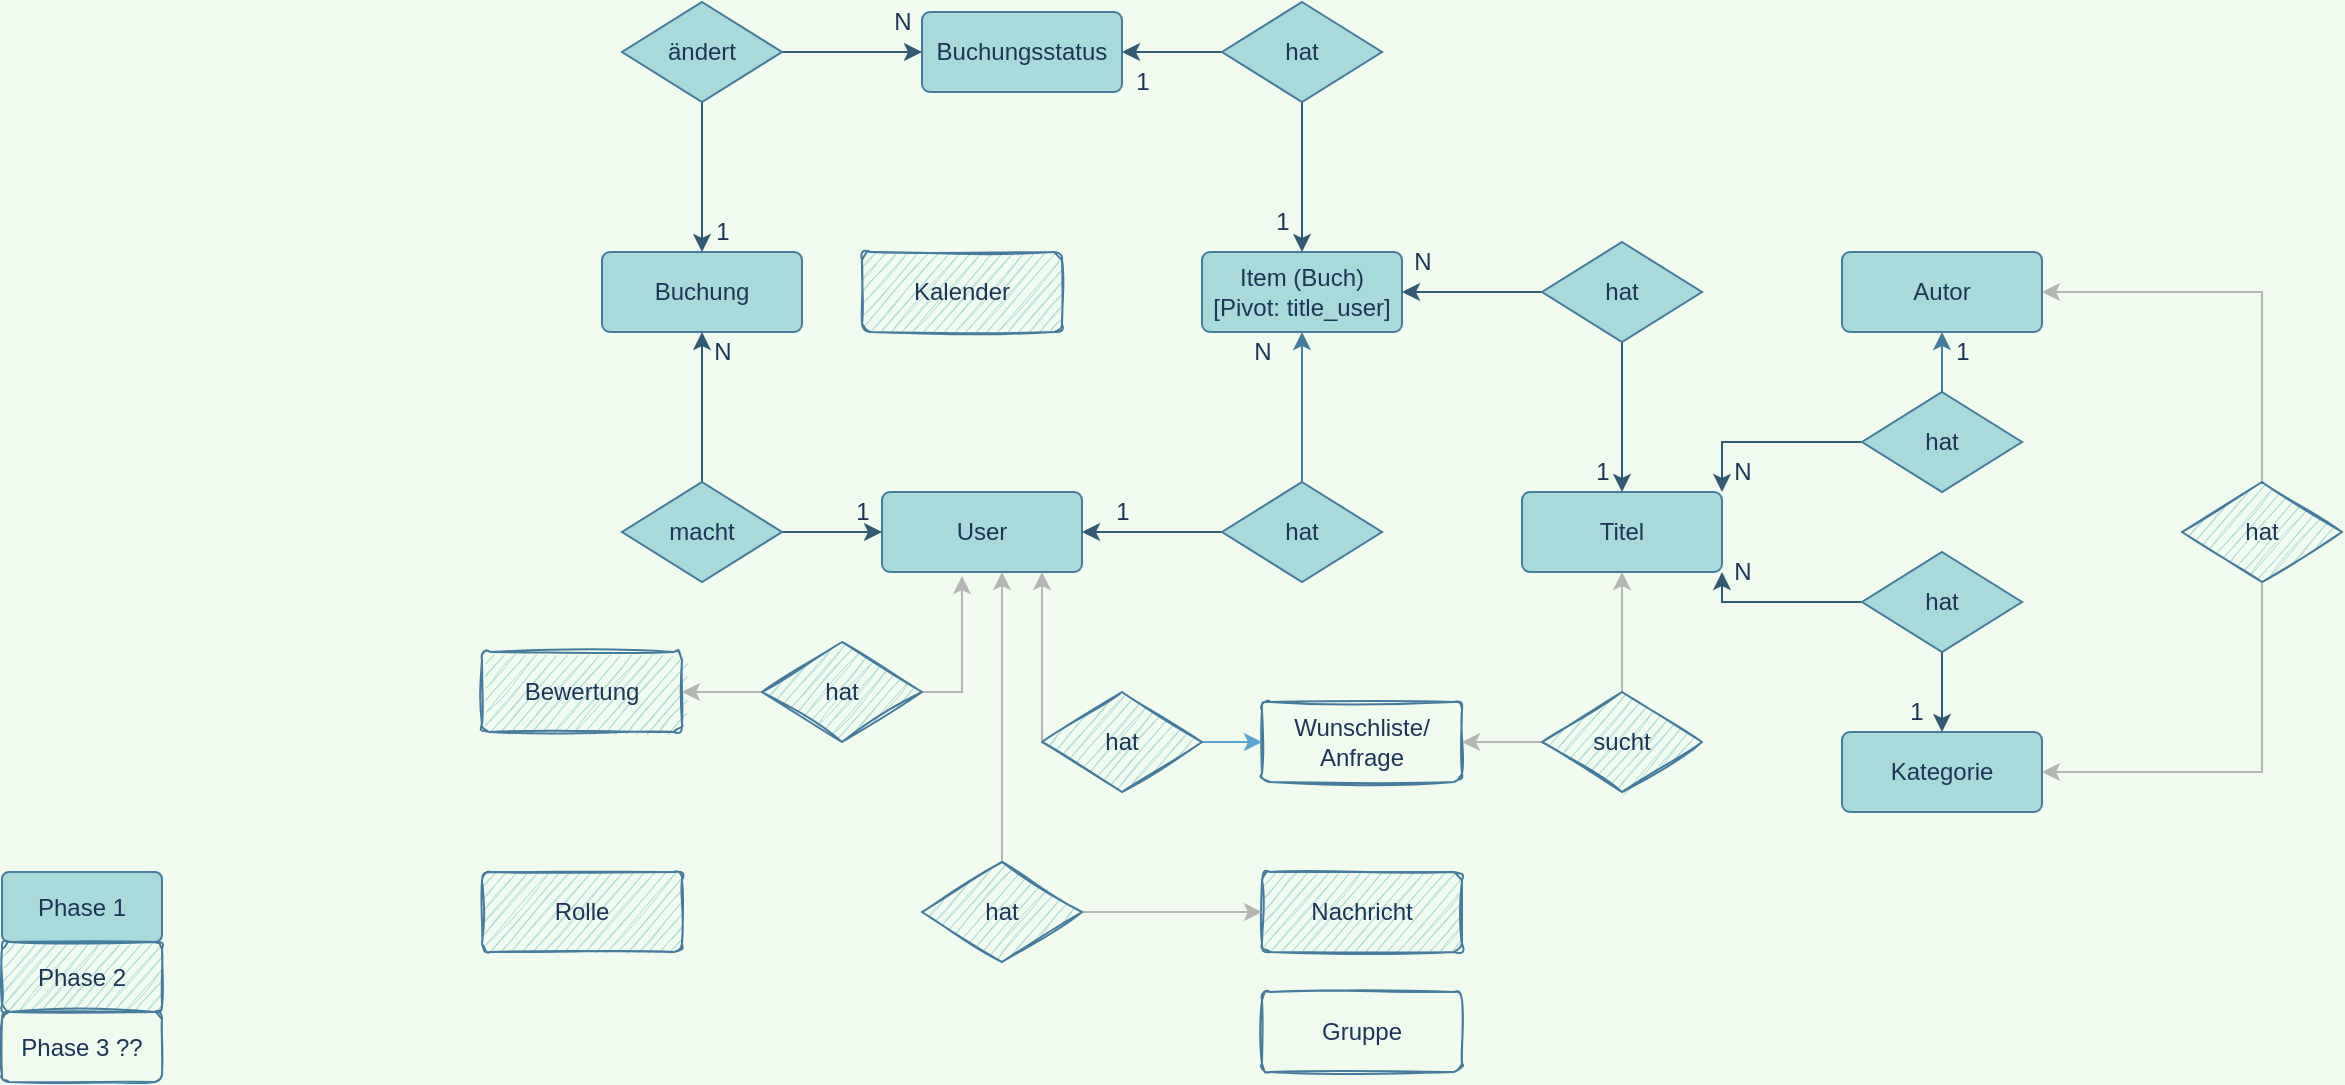 <mxfile version="14.8.0" type="device" pages="3"><diagram id="yEPAX1w_8k3H46mBJu3x" name="ER model"><mxGraphModel dx="1323" dy="658" grid="1" gridSize="10" guides="1" tooltips="1" connect="1" arrows="1" fold="1" page="1" pageScale="1" pageWidth="827" pageHeight="1169" background="#F1FAEE" math="0" shadow="0"><root><mxCell id="0"/><mxCell id="1" parent="0"/><mxCell id="EKL2k6sbYP3e5nSj8rGB-1" value="Titel" style="rounded=1;arcSize=10;whiteSpace=wrap;html=1;align=center;fillColor=#A8DADC;strokeColor=#457B9D;fontColor=#1D3557;" parent="1" vertex="1"><mxGeometry x="790" y="325" width="100" height="40" as="geometry"/></mxCell><mxCell id="EKL2k6sbYP3e5nSj8rGB-2" value="Item (Buch)&lt;br&gt;[Pivot: title_user]" style="rounded=1;arcSize=10;whiteSpace=wrap;html=1;align=center;fillColor=#A8DADC;strokeColor=#457B9D;fontColor=#1D3557;" parent="1" vertex="1"><mxGeometry x="630" y="205" width="100" height="40" as="geometry"/></mxCell><mxCell id="EKL2k6sbYP3e5nSj8rGB-3" value="Autor" style="rounded=1;arcSize=10;whiteSpace=wrap;html=1;align=center;fillColor=#A8DADC;strokeColor=#457B9D;fontColor=#1D3557;" parent="1" vertex="1"><mxGeometry x="950" y="205" width="100" height="40" as="geometry"/></mxCell><mxCell id="EKL2k6sbYP3e5nSj8rGB-4" value="Kategorie" style="rounded=1;arcSize=10;whiteSpace=wrap;html=1;align=center;fillColor=#A8DADC;strokeColor=#457B9D;fontColor=#1D3557;" parent="1" vertex="1"><mxGeometry x="950" y="445" width="100" height="40" as="geometry"/></mxCell><mxCell id="EKL2k6sbYP3e5nSj8rGB-5" value="Buchungsstatus" style="rounded=1;arcSize=10;whiteSpace=wrap;html=1;align=center;fillColor=#A8DADC;strokeColor=#457B9D;fontColor=#1D3557;" parent="1" vertex="1"><mxGeometry x="490" y="85" width="100" height="40" as="geometry"/></mxCell><mxCell id="EKL2k6sbYP3e5nSj8rGB-6" value="User" style="rounded=1;arcSize=10;whiteSpace=wrap;html=1;align=center;fillColor=#A8DADC;strokeColor=#457B9D;fontColor=#1D3557;" parent="1" vertex="1"><mxGeometry x="470" y="325" width="100" height="40" as="geometry"/></mxCell><mxCell id="EKL2k6sbYP3e5nSj8rGB-7" value="Buchung" style="rounded=1;arcSize=10;whiteSpace=wrap;html=1;align=center;fillColor=#A8DADC;strokeColor=#457B9D;fontColor=#1D3557;" parent="1" vertex="1"><mxGeometry x="330" y="205" width="100" height="40" as="geometry"/></mxCell><mxCell id="EKL2k6sbYP3e5nSj8rGB-45" style="edgeStyle=orthogonalEdgeStyle;rounded=0;orthogonalLoop=1;jettySize=auto;html=1;exitX=0.5;exitY=0;exitDx=0;exitDy=0;entryX=0.5;entryY=1;entryDx=0;entryDy=0;labelBackgroundColor=#F1FAEE;fontColor=#1D3557;strokeColor=#B5B5B5;" parent="1" source="EKL2k6sbYP3e5nSj8rGB-11" target="EKL2k6sbYP3e5nSj8rGB-1" edge="1"><mxGeometry relative="1" as="geometry"/></mxCell><mxCell id="EKL2k6sbYP3e5nSj8rGB-86" style="edgeStyle=orthogonalEdgeStyle;rounded=0;orthogonalLoop=1;jettySize=auto;html=1;exitX=0;exitY=0.5;exitDx=0;exitDy=0;labelBackgroundColor=#F1FAEE;fontColor=#1D3557;strokeColor=#B5B5B5;" parent="1" source="EKL2k6sbYP3e5nSj8rGB-11" target="EKL2k6sbYP3e5nSj8rGB-42" edge="1"><mxGeometry relative="1" as="geometry"/></mxCell><mxCell id="EKL2k6sbYP3e5nSj8rGB-11" value="sucht" style="shape=rhombus;perimeter=rhombusPerimeter;whiteSpace=wrap;html=1;align=center;fillColor=#A8DADC;strokeColor=#457B9D;sketch=1;fontColor=#1D3557;" parent="1" vertex="1"><mxGeometry x="800" y="425" width="80" height="50" as="geometry"/></mxCell><mxCell id="EKL2k6sbYP3e5nSj8rGB-36" style="edgeStyle=orthogonalEdgeStyle;rounded=0;orthogonalLoop=1;jettySize=auto;html=1;exitX=0.5;exitY=0;exitDx=0;exitDy=0;entryX=1;entryY=0.5;entryDx=0;entryDy=0;labelBackgroundColor=#F1FAEE;fontColor=#1D3557;strokeColor=#B5B5B5;" parent="1" source="EKL2k6sbYP3e5nSj8rGB-12" target="EKL2k6sbYP3e5nSj8rGB-3" edge="1"><mxGeometry relative="1" as="geometry"/></mxCell><mxCell id="EKL2k6sbYP3e5nSj8rGB-37" style="edgeStyle=orthogonalEdgeStyle;rounded=0;orthogonalLoop=1;jettySize=auto;html=1;entryX=1;entryY=0.5;entryDx=0;entryDy=0;labelBackgroundColor=#F1FAEE;fontColor=#1D3557;strokeColor=#B5B5B5;" parent="1" source="EKL2k6sbYP3e5nSj8rGB-12" target="EKL2k6sbYP3e5nSj8rGB-4" edge="1"><mxGeometry relative="1" as="geometry"><Array as="points"><mxPoint x="1160" y="465"/></Array></mxGeometry></mxCell><mxCell id="EKL2k6sbYP3e5nSj8rGB-12" value="hat" style="shape=rhombus;perimeter=rhombusPerimeter;whiteSpace=wrap;html=1;align=center;fillColor=#A8DADC;strokeColor=#457B9D;sketch=1;fontColor=#1D3557;" parent="1" vertex="1"><mxGeometry x="1120" y="320" width="80" height="50" as="geometry"/></mxCell><mxCell id="EKL2k6sbYP3e5nSj8rGB-69" style="edgeStyle=orthogonalEdgeStyle;rounded=0;orthogonalLoop=1;jettySize=auto;html=1;exitX=0;exitY=0.5;exitDx=0;exitDy=0;entryX=1;entryY=0;entryDx=0;entryDy=0;labelBackgroundColor=#F1FAEE;fontColor=#1D3557;strokeColor=#325A73;" parent="1" source="EKL2k6sbYP3e5nSj8rGB-13" target="EKL2k6sbYP3e5nSj8rGB-1" edge="1"><mxGeometry relative="1" as="geometry"/></mxCell><mxCell id="EKL2k6sbYP3e5nSj8rGB-70" style="edgeStyle=orthogonalEdgeStyle;rounded=0;orthogonalLoop=1;jettySize=auto;html=1;exitX=0.5;exitY=0;exitDx=0;exitDy=0;entryX=0.5;entryY=1;entryDx=0;entryDy=0;strokeColor=#457B9D;labelBackgroundColor=#F1FAEE;fontColor=#1D3557;" parent="1" source="EKL2k6sbYP3e5nSj8rGB-13" target="EKL2k6sbYP3e5nSj8rGB-3" edge="1"><mxGeometry relative="1" as="geometry"/></mxCell><mxCell id="EKL2k6sbYP3e5nSj8rGB-13" value="hat" style="shape=rhombus;perimeter=rhombusPerimeter;whiteSpace=wrap;html=1;align=center;fillColor=#A8DADC;strokeColor=#457B9D;fontColor=#1D3557;" parent="1" vertex="1"><mxGeometry x="960" y="275" width="80" height="50" as="geometry"/></mxCell><mxCell id="EKL2k6sbYP3e5nSj8rGB-31" style="edgeStyle=orthogonalEdgeStyle;rounded=0;orthogonalLoop=1;jettySize=auto;html=1;entryX=1;entryY=0.5;entryDx=0;entryDy=0;labelBackgroundColor=#F1FAEE;fontColor=#1D3557;strokeColor=#325A73;" parent="1" source="EKL2k6sbYP3e5nSj8rGB-14" target="EKL2k6sbYP3e5nSj8rGB-2" edge="1"><mxGeometry relative="1" as="geometry"/></mxCell><mxCell id="EKL2k6sbYP3e5nSj8rGB-32" style="edgeStyle=orthogonalEdgeStyle;rounded=0;orthogonalLoop=1;jettySize=auto;html=1;entryX=0.5;entryY=0;entryDx=0;entryDy=0;labelBackgroundColor=#F1FAEE;fontColor=#1D3557;strokeColor=#325A73;" parent="1" source="EKL2k6sbYP3e5nSj8rGB-14" target="EKL2k6sbYP3e5nSj8rGB-1" edge="1"><mxGeometry relative="1" as="geometry"/></mxCell><mxCell id="EKL2k6sbYP3e5nSj8rGB-14" value="hat" style="shape=rhombus;perimeter=rhombusPerimeter;whiteSpace=wrap;html=1;align=center;fillColor=#A8DADC;strokeColor=#457B9D;fontColor=#1D3557;" parent="1" vertex="1"><mxGeometry x="800" y="200" width="80" height="50" as="geometry"/></mxCell><mxCell id="EKL2k6sbYP3e5nSj8rGB-27" style="edgeStyle=orthogonalEdgeStyle;rounded=0;orthogonalLoop=1;jettySize=auto;html=1;exitX=1;exitY=0.5;exitDx=0;exitDy=0;entryX=0;entryY=0.5;entryDx=0;entryDy=0;labelBackgroundColor=#F1FAEE;fontColor=#1D3557;strokeColor=#325A73;" parent="1" source="EKL2k6sbYP3e5nSj8rGB-15" target="EKL2k6sbYP3e5nSj8rGB-5" edge="1"><mxGeometry relative="1" as="geometry"/></mxCell><mxCell id="EKL2k6sbYP3e5nSj8rGB-29" style="edgeStyle=orthogonalEdgeStyle;rounded=0;orthogonalLoop=1;jettySize=auto;html=1;exitX=0.5;exitY=1;exitDx=0;exitDy=0;entryX=0.5;entryY=0;entryDx=0;entryDy=0;labelBackgroundColor=#F1FAEE;fontColor=#1D3557;strokeColor=#325A73;" parent="1" source="EKL2k6sbYP3e5nSj8rGB-15" target="EKL2k6sbYP3e5nSj8rGB-7" edge="1"><mxGeometry relative="1" as="geometry"/></mxCell><mxCell id="EKL2k6sbYP3e5nSj8rGB-15" value="ändert" style="shape=rhombus;perimeter=rhombusPerimeter;whiteSpace=wrap;html=1;align=center;fillColor=#A8DADC;strokeColor=#457B9D;fontColor=#1D3557;" parent="1" vertex="1"><mxGeometry x="340" y="80" width="80" height="50" as="geometry"/></mxCell><mxCell id="EKL2k6sbYP3e5nSj8rGB-24" style="edgeStyle=orthogonalEdgeStyle;rounded=0;orthogonalLoop=1;jettySize=auto;html=1;entryX=1;entryY=0.5;entryDx=0;entryDy=0;fontColor=#1D3557;labelBackgroundColor=#F1FAEE;strokeColor=#325A73;" parent="1" source="EKL2k6sbYP3e5nSj8rGB-16" target="EKL2k6sbYP3e5nSj8rGB-5" edge="1"><mxGeometry relative="1" as="geometry"/></mxCell><mxCell id="EKL2k6sbYP3e5nSj8rGB-30" style="edgeStyle=orthogonalEdgeStyle;rounded=0;orthogonalLoop=1;jettySize=auto;html=1;exitX=0.5;exitY=1;exitDx=0;exitDy=0;entryX=0.5;entryY=0;entryDx=0;entryDy=0;labelBackgroundColor=#F1FAEE;fontColor=#1D3557;strokeColor=#325A73;" parent="1" source="EKL2k6sbYP3e5nSj8rGB-16" target="EKL2k6sbYP3e5nSj8rGB-2" edge="1"><mxGeometry relative="1" as="geometry"/></mxCell><mxCell id="EKL2k6sbYP3e5nSj8rGB-16" value="hat" style="shape=rhombus;perimeter=rhombusPerimeter;whiteSpace=wrap;html=1;align=center;fillColor=#A8DADC;strokeColor=#457B9D;fontColor=#1D3557;" parent="1" vertex="1"><mxGeometry x="640" y="80" width="80" height="50" as="geometry"/></mxCell><mxCell id="EKL2k6sbYP3e5nSj8rGB-21" style="edgeStyle=orthogonalEdgeStyle;rounded=0;orthogonalLoop=1;jettySize=auto;html=1;exitX=0;exitY=0.5;exitDx=0;exitDy=0;entryX=1;entryY=0.5;entryDx=0;entryDy=0;labelBackgroundColor=#F1FAEE;fontColor=#1D3557;strokeColor=#325A73;" parent="1" source="EKL2k6sbYP3e5nSj8rGB-17" target="EKL2k6sbYP3e5nSj8rGB-6" edge="1"><mxGeometry relative="1" as="geometry"/></mxCell><mxCell id="EKL2k6sbYP3e5nSj8rGB-22" style="edgeStyle=orthogonalEdgeStyle;rounded=0;orthogonalLoop=1;jettySize=auto;html=1;exitX=0.5;exitY=0;exitDx=0;exitDy=0;entryX=0.5;entryY=1;entryDx=0;entryDy=0;strokeColor=#457B9D;labelBackgroundColor=#F1FAEE;fontColor=#1D3557;" parent="1" source="EKL2k6sbYP3e5nSj8rGB-17" target="EKL2k6sbYP3e5nSj8rGB-2" edge="1"><mxGeometry relative="1" as="geometry"/></mxCell><mxCell id="EKL2k6sbYP3e5nSj8rGB-17" value="hat" style="shape=rhombus;perimeter=rhombusPerimeter;whiteSpace=wrap;html=1;align=center;fillColor=#A8DADC;strokeColor=#457B9D;fontColor=#1D3557;" parent="1" vertex="1"><mxGeometry x="640" y="320" width="80" height="50" as="geometry"/></mxCell><mxCell id="EKL2k6sbYP3e5nSj8rGB-19" style="edgeStyle=orthogonalEdgeStyle;rounded=0;orthogonalLoop=1;jettySize=auto;html=1;entryX=0;entryY=0.5;entryDx=0;entryDy=0;labelBackgroundColor=#F1FAEE;fontColor=#1D3557;strokeColor=#325A73;" parent="1" source="EKL2k6sbYP3e5nSj8rGB-18" target="EKL2k6sbYP3e5nSj8rGB-6" edge="1"><mxGeometry relative="1" as="geometry"/></mxCell><mxCell id="EKL2k6sbYP3e5nSj8rGB-20" style="edgeStyle=orthogonalEdgeStyle;rounded=0;orthogonalLoop=1;jettySize=auto;html=1;labelBackgroundColor=#F1FAEE;fontColor=#1D3557;strokeColor=#325A73;" parent="1" source="EKL2k6sbYP3e5nSj8rGB-18" target="EKL2k6sbYP3e5nSj8rGB-7" edge="1"><mxGeometry relative="1" as="geometry"><Array as="points"/></mxGeometry></mxCell><mxCell id="EKL2k6sbYP3e5nSj8rGB-18" value="macht" style="shape=rhombus;perimeter=rhombusPerimeter;whiteSpace=wrap;html=1;align=center;fillColor=#A8DADC;strokeColor=#457B9D;fontColor=#1D3557;" parent="1" vertex="1"><mxGeometry x="340" y="320" width="80" height="50" as="geometry"/></mxCell><mxCell id="EKL2k6sbYP3e5nSj8rGB-38" value="Kalender" style="rounded=1;arcSize=10;whiteSpace=wrap;html=1;align=center;sketch=1;fillColor=#A8DADC;strokeColor=#457B9D;fontColor=#1D3557;" parent="1" vertex="1"><mxGeometry x="460" y="205" width="100" height="40" as="geometry"/></mxCell><mxCell id="EKL2k6sbYP3e5nSj8rGB-39" value="Gruppe" style="rounded=1;arcSize=10;whiteSpace=wrap;html=1;align=center;sketch=1;fillColor=none;strokeColor=#457B9D;fontColor=#1D3557;" parent="1" vertex="1"><mxGeometry x="660" y="575" width="100" height="40" as="geometry"/></mxCell><mxCell id="EKL2k6sbYP3e5nSj8rGB-40" value="Bewertung" style="rounded=1;arcSize=10;whiteSpace=wrap;html=1;align=center;sketch=1;fillColor=#A8DADC;strokeColor=#457B9D;fontColor=#1D3557;" parent="1" vertex="1"><mxGeometry x="270" y="405" width="100" height="40" as="geometry"/></mxCell><mxCell id="EKL2k6sbYP3e5nSj8rGB-41" value="Nachricht" style="rounded=1;arcSize=10;whiteSpace=wrap;html=1;align=center;sketch=1;fillColor=#A8DADC;strokeColor=#457B9D;fontColor=#1D3557;" parent="1" vertex="1"><mxGeometry x="660" y="515" width="100" height="40" as="geometry"/></mxCell><mxCell id="EKL2k6sbYP3e5nSj8rGB-42" value="Wunschliste/ Anfrage" style="rounded=1;arcSize=10;whiteSpace=wrap;html=1;align=center;sketch=1;fillColor=none;strokeColor=#457B9D;fontColor=#1D3557;" parent="1" vertex="1"><mxGeometry x="660" y="430" width="100" height="40" as="geometry"/></mxCell><mxCell id="EKL2k6sbYP3e5nSj8rGB-53" value="1" style="text;html=1;align=center;verticalAlign=middle;resizable=0;points=[];autosize=1;strokeColor=none;fontColor=#1D3557;" parent="1" vertex="1"><mxGeometry x="450" y="325" width="20" height="20" as="geometry"/></mxCell><mxCell id="EKL2k6sbYP3e5nSj8rGB-54" value="N" style="text;html=1;align=center;verticalAlign=middle;resizable=0;points=[];autosize=1;strokeColor=none;fontColor=#1D3557;" parent="1" vertex="1"><mxGeometry x="380" y="245" width="20" height="20" as="geometry"/></mxCell><mxCell id="EKL2k6sbYP3e5nSj8rGB-55" value="1" style="text;html=1;align=center;verticalAlign=middle;resizable=0;points=[];autosize=1;strokeColor=none;fontColor=#1D3557;" parent="1" vertex="1"><mxGeometry x="380" y="185" width="20" height="20" as="geometry"/></mxCell><mxCell id="EKL2k6sbYP3e5nSj8rGB-56" value="N" style="text;html=1;align=center;verticalAlign=middle;resizable=0;points=[];autosize=1;strokeColor=none;fontColor=#1D3557;" parent="1" vertex="1"><mxGeometry x="470" y="80" width="20" height="20" as="geometry"/></mxCell><mxCell id="EKL2k6sbYP3e5nSj8rGB-57" value="1" style="text;html=1;align=center;verticalAlign=middle;resizable=0;points=[];autosize=1;strokeColor=none;fontColor=#1D3557;" parent="1" vertex="1"><mxGeometry x="580" y="325" width="20" height="20" as="geometry"/></mxCell><mxCell id="EKL2k6sbYP3e5nSj8rGB-59" value="N" style="text;html=1;align=center;verticalAlign=middle;resizable=0;points=[];autosize=1;strokeColor=none;fontColor=#1D3557;" parent="1" vertex="1"><mxGeometry x="650" y="245" width="20" height="20" as="geometry"/></mxCell><mxCell id="EKL2k6sbYP3e5nSj8rGB-60" value="1" style="text;html=1;align=center;verticalAlign=middle;resizable=0;points=[];autosize=1;strokeColor=none;fontColor=#1D3557;" parent="1" vertex="1"><mxGeometry x="660" y="180" width="20" height="20" as="geometry"/></mxCell><mxCell id="EKL2k6sbYP3e5nSj8rGB-62" value="1" style="text;html=1;align=center;verticalAlign=middle;resizable=0;points=[];autosize=1;strokeColor=none;fontColor=#1D3557;" parent="1" vertex="1"><mxGeometry x="820" y="305" width="20" height="20" as="geometry"/></mxCell><mxCell id="EKL2k6sbYP3e5nSj8rGB-63" value="N" style="text;html=1;align=center;verticalAlign=middle;resizable=0;points=[];autosize=1;strokeColor=none;fontColor=#1D3557;" parent="1" vertex="1"><mxGeometry x="730" y="200" width="20" height="20" as="geometry"/></mxCell><mxCell id="EKL2k6sbYP3e5nSj8rGB-64" value="1" style="text;html=1;align=center;verticalAlign=middle;resizable=0;points=[];autosize=1;strokeColor=none;fontColor=#1D3557;" parent="1" vertex="1"><mxGeometry x="1000" y="245" width="20" height="20" as="geometry"/></mxCell><mxCell id="EKL2k6sbYP3e5nSj8rGB-65" value="N" style="text;html=1;align=center;verticalAlign=middle;resizable=0;points=[];autosize=1;strokeColor=none;fontColor=#1D3557;" parent="1" vertex="1"><mxGeometry x="890" y="305" width="20" height="20" as="geometry"/></mxCell><mxCell id="EKL2k6sbYP3e5nSj8rGB-66" value="1" style="text;html=1;align=center;verticalAlign=middle;resizable=0;points=[];autosize=1;strokeColor=none;fontColor=#1D3557;" parent="1" vertex="1"><mxGeometry x="977" y="425" width="20" height="20" as="geometry"/></mxCell><mxCell id="EKL2k6sbYP3e5nSj8rGB-71" style="edgeStyle=orthogonalEdgeStyle;rounded=0;orthogonalLoop=1;jettySize=auto;html=1;exitX=0;exitY=0.5;exitDx=0;exitDy=0;entryX=1;entryY=1;entryDx=0;entryDy=0;labelBackgroundColor=#F1FAEE;fontColor=#1D3557;strokeColor=#325A73;" parent="1" source="EKL2k6sbYP3e5nSj8rGB-67" target="EKL2k6sbYP3e5nSj8rGB-1" edge="1"><mxGeometry relative="1" as="geometry"><Array as="points"><mxPoint x="890" y="380"/></Array></mxGeometry></mxCell><mxCell id="EKL2k6sbYP3e5nSj8rGB-72" style="edgeStyle=orthogonalEdgeStyle;rounded=0;orthogonalLoop=1;jettySize=auto;html=1;exitX=0.5;exitY=1;exitDx=0;exitDy=0;labelBackgroundColor=#F1FAEE;fontColor=#1D3557;strokeColor=#325A73;" parent="1" source="EKL2k6sbYP3e5nSj8rGB-67" target="EKL2k6sbYP3e5nSj8rGB-4" edge="1"><mxGeometry relative="1" as="geometry"/></mxCell><mxCell id="EKL2k6sbYP3e5nSj8rGB-67" value="hat" style="shape=rhombus;perimeter=rhombusPerimeter;whiteSpace=wrap;html=1;align=center;fillColor=#A8DADC;strokeColor=#457B9D;fontColor=#1D3557;" parent="1" vertex="1"><mxGeometry x="960" y="355" width="80" height="50" as="geometry"/></mxCell><mxCell id="EKL2k6sbYP3e5nSj8rGB-73" value="N" style="text;html=1;align=center;verticalAlign=middle;resizable=0;points=[];autosize=1;strokeColor=none;fontColor=#1D3557;" parent="1" vertex="1"><mxGeometry x="890" y="355" width="20" height="20" as="geometry"/></mxCell><mxCell id="EKL2k6sbYP3e5nSj8rGB-78" style="edgeStyle=orthogonalEdgeStyle;rounded=0;orthogonalLoop=1;jettySize=auto;html=1;entryX=0;entryY=0.5;entryDx=0;entryDy=0;labelBackgroundColor=#F1FAEE;fontColor=#1D3557;strokeColor=#5CA4D1;" parent="1" source="EKL2k6sbYP3e5nSj8rGB-75" target="EKL2k6sbYP3e5nSj8rGB-42" edge="1"><mxGeometry relative="1" as="geometry"><Array as="points"><mxPoint x="630" y="445"/></Array></mxGeometry></mxCell><mxCell id="EKL2k6sbYP3e5nSj8rGB-82" style="edgeStyle=orthogonalEdgeStyle;rounded=0;orthogonalLoop=1;jettySize=auto;html=1;exitX=0;exitY=0.5;exitDx=0;exitDy=0;labelBackgroundColor=#F1FAEE;fontColor=#1D3557;strokeColor=#B5B5B5;" parent="1" source="EKL2k6sbYP3e5nSj8rGB-75" edge="1"><mxGeometry relative="1" as="geometry"><mxPoint x="550" y="365" as="targetPoint"/><Array as="points"><mxPoint x="550" y="365"/></Array></mxGeometry></mxCell><mxCell id="EKL2k6sbYP3e5nSj8rGB-75" value="hat" style="shape=rhombus;perimeter=rhombusPerimeter;whiteSpace=wrap;html=1;align=center;fillColor=#A8DADC;strokeColor=#457B9D;sketch=1;fontColor=#1D3557;" parent="1" vertex="1"><mxGeometry x="550" y="425" width="80" height="50" as="geometry"/></mxCell><mxCell id="EKL2k6sbYP3e5nSj8rGB-83" style="edgeStyle=orthogonalEdgeStyle;rounded=0;orthogonalLoop=1;jettySize=auto;html=1;entryX=1;entryY=0.5;entryDx=0;entryDy=0;labelBackgroundColor=#F1FAEE;fontColor=#1D3557;strokeColor=#B5B5B5;" parent="1" source="EKL2k6sbYP3e5nSj8rGB-80" target="EKL2k6sbYP3e5nSj8rGB-40" edge="1"><mxGeometry relative="1" as="geometry"/></mxCell><mxCell id="EKL2k6sbYP3e5nSj8rGB-89" style="edgeStyle=orthogonalEdgeStyle;rounded=0;orthogonalLoop=1;jettySize=auto;html=1;exitX=1;exitY=0.5;exitDx=0;exitDy=0;entryX=0.4;entryY=1.05;entryDx=0;entryDy=0;entryPerimeter=0;labelBackgroundColor=#F1FAEE;fontColor=#1D3557;strokeColor=#B5B5B5;" parent="1" source="EKL2k6sbYP3e5nSj8rGB-80" target="EKL2k6sbYP3e5nSj8rGB-6" edge="1"><mxGeometry relative="1" as="geometry"/></mxCell><mxCell id="EKL2k6sbYP3e5nSj8rGB-80" value="hat" style="shape=rhombus;perimeter=rhombusPerimeter;whiteSpace=wrap;html=1;align=center;fillColor=#A8DADC;strokeColor=#457B9D;sketch=1;fontColor=#1D3557;" parent="1" vertex="1"><mxGeometry x="410" y="400" width="80" height="50" as="geometry"/></mxCell><mxCell id="EKL2k6sbYP3e5nSj8rGB-92" style="edgeStyle=orthogonalEdgeStyle;rounded=0;orthogonalLoop=1;jettySize=auto;html=1;entryX=0.6;entryY=1;entryDx=0;entryDy=0;entryPerimeter=0;labelBackgroundColor=#F1FAEE;fontColor=#1D3557;strokeColor=#B5B5B5;" parent="1" source="EKL2k6sbYP3e5nSj8rGB-90" target="EKL2k6sbYP3e5nSj8rGB-6" edge="1"><mxGeometry relative="1" as="geometry"/></mxCell><mxCell id="EKL2k6sbYP3e5nSj8rGB-94" style="edgeStyle=orthogonalEdgeStyle;rounded=0;orthogonalLoop=1;jettySize=auto;html=1;entryX=0;entryY=0.5;entryDx=0;entryDy=0;labelBackgroundColor=#F1FAEE;fontColor=#1D3557;strokeColor=#B5B5B5;" parent="1" source="EKL2k6sbYP3e5nSj8rGB-90" target="EKL2k6sbYP3e5nSj8rGB-41" edge="1"><mxGeometry relative="1" as="geometry"/></mxCell><mxCell id="EKL2k6sbYP3e5nSj8rGB-90" value="hat" style="shape=rhombus;perimeter=rhombusPerimeter;whiteSpace=wrap;html=1;align=center;fillColor=#A8DADC;strokeColor=#457B9D;sketch=1;fontColor=#1D3557;" parent="1" vertex="1"><mxGeometry x="490" y="510" width="80" height="50" as="geometry"/></mxCell><mxCell id="EKL2k6sbYP3e5nSj8rGB-96" value="Phase 1" style="rounded=1;arcSize=10;whiteSpace=wrap;html=1;align=center;sketch=0;fillColor=#A8DADC;strokeColor=#457B9D;fontColor=#1D3557;" parent="1" vertex="1"><mxGeometry x="30" y="515" width="80" height="35" as="geometry"/></mxCell><mxCell id="EKL2k6sbYP3e5nSj8rGB-97" value="Phase 2" style="rounded=1;arcSize=10;whiteSpace=wrap;html=1;align=center;sketch=1;fillColor=#A8DADC;strokeColor=#457B9D;fontColor=#1D3557;" parent="1" vertex="1"><mxGeometry x="30" y="550" width="80" height="35" as="geometry"/></mxCell><mxCell id="EKL2k6sbYP3e5nSj8rGB-98" value="Phase 3 ??" style="rounded=1;arcSize=10;whiteSpace=wrap;html=1;align=center;sketch=1;fillColor=none;strokeColor=#457B9D;fontColor=#1D3557;" parent="1" vertex="1"><mxGeometry x="30" y="585" width="80" height="35" as="geometry"/></mxCell><mxCell id="peNkhFXcFQam7MGLdBic-1" value="Rolle" style="rounded=1;arcSize=10;whiteSpace=wrap;html=1;align=center;fillColor=#A8DADC;strokeColor=#457B9D;sketch=1;fontColor=#1D3557;" parent="1" vertex="1"><mxGeometry x="270" y="515" width="100" height="40" as="geometry"/></mxCell><mxCell id="8" value="1" style="text;html=1;align=center;verticalAlign=middle;resizable=0;points=[];autosize=1;fontColor=#1D3557;" parent="1" vertex="1"><mxGeometry x="590" y="110" width="20" height="20" as="geometry"/></mxCell></root></mxGraphModel></diagram><diagram name="relation schema" id="755AppofpC494AK4KQkV"><mxGraphModel dx="1323" dy="658" grid="1" gridSize="10" guides="1" tooltips="1" connect="1" arrows="1" fold="1" page="1" pageScale="1" pageWidth="827" pageHeight="1169" background="#F1FAEE" math="0" shadow="0"><root><mxCell id="PrXgXA7qm4J3uyecdOhD-0"/><mxCell id="PrXgXA7qm4J3uyecdOhD-1" parent="PrXgXA7qm4J3uyecdOhD-0"/><mxCell id="PrXgXA7qm4J3uyecdOhD-67" value="bookings" style="shape=table;startSize=30;container=1;collapsible=1;childLayout=tableLayout;fixedRows=1;rowLines=0;fontStyle=1;align=center;resizeLast=1;sketch=0;labelBackgroundColor=none;labelBorderColor=none;html=1;fillColor=#A8DADC;strokeColor=#457B9D;fontColor=#1D3557;" parent="PrXgXA7qm4J3uyecdOhD-1" vertex="1"><mxGeometry x="140" y="290" width="180" height="160" as="geometry"/></mxCell><mxCell id="PrXgXA7qm4J3uyecdOhD-68" value="" style="shape=partialRectangle;collapsible=0;dropTarget=0;pointerEvents=0;fillColor=none;top=0;left=0;bottom=0;right=0;points=[[0,0.5],[1,0.5]];portConstraint=eastwest;labelBackgroundColor=none;labelBorderColor=none;html=1;strokeColor=#457B9D;fontColor=#1D3557;" parent="PrXgXA7qm4J3uyecdOhD-67" vertex="1"><mxGeometry y="30" width="180" height="30" as="geometry"/></mxCell><mxCell id="PrXgXA7qm4J3uyecdOhD-69" value="PK" style="shape=partialRectangle;connectable=0;fillColor=none;top=0;left=0;bottom=0;right=0;fontStyle=1;overflow=hidden;labelBackgroundColor=none;labelBorderColor=none;html=1;strokeColor=#457B9D;fontColor=#1D3557;" parent="PrXgXA7qm4J3uyecdOhD-68" vertex="1"><mxGeometry width="60" height="30" as="geometry"/></mxCell><mxCell id="PrXgXA7qm4J3uyecdOhD-70" value="ID" style="shape=partialRectangle;connectable=0;fillColor=none;top=0;left=0;bottom=0;right=0;align=left;spacingLeft=6;fontStyle=5;overflow=hidden;labelBackgroundColor=none;labelBorderColor=none;html=1;strokeColor=#457B9D;fontColor=#1D3557;" parent="PrXgXA7qm4J3uyecdOhD-68" vertex="1"><mxGeometry x="60" width="120" height="30" as="geometry"/></mxCell><mxCell id="PrXgXA7qm4J3uyecdOhD-71" value="" style="shape=partialRectangle;collapsible=0;dropTarget=0;pointerEvents=0;fillColor=none;top=0;left=0;bottom=1;right=0;points=[[0,0.5],[1,0.5]];portConstraint=eastwest;labelBackgroundColor=none;labelBorderColor=none;html=1;strokeColor=#457B9D;fontColor=#1D3557;" parent="PrXgXA7qm4J3uyecdOhD-67" vertex="1"><mxGeometry y="60" width="180" height="30" as="geometry"/></mxCell><mxCell id="PrXgXA7qm4J3uyecdOhD-72" value="FK" style="shape=partialRectangle;connectable=0;fillColor=none;top=0;left=0;bottom=0;right=0;fontStyle=1;overflow=hidden;labelBackgroundColor=none;labelBorderColor=none;html=1;strokeColor=#457B9D;fontColor=#1D3557;" parent="PrXgXA7qm4J3uyecdOhD-71" vertex="1"><mxGeometry width="60" height="30" as="geometry"/></mxCell><mxCell id="PrXgXA7qm4J3uyecdOhD-73" value="user_id" style="shape=partialRectangle;connectable=0;fillColor=none;top=0;left=0;bottom=0;right=0;align=left;spacingLeft=6;fontStyle=5;overflow=hidden;labelBackgroundColor=none;labelBorderColor=none;html=1;strokeColor=#457B9D;fontColor=#1D3557;" parent="PrXgXA7qm4J3uyecdOhD-71" vertex="1"><mxGeometry x="60" width="120" height="30" as="geometry"/></mxCell><mxCell id="PrXgXA7qm4J3uyecdOhD-74" value="" style="shape=partialRectangle;collapsible=0;dropTarget=0;pointerEvents=0;fillColor=none;top=0;left=0;bottom=0;right=0;points=[[0,0.5],[1,0.5]];portConstraint=eastwest;labelBackgroundColor=none;labelBorderColor=none;html=1;strokeColor=#457B9D;fontColor=#1D3557;" parent="PrXgXA7qm4J3uyecdOhD-67" vertex="1"><mxGeometry y="90" width="180" height="30" as="geometry"/></mxCell><mxCell id="PrXgXA7qm4J3uyecdOhD-75" value="" style="shape=partialRectangle;connectable=0;fillColor=none;top=0;left=0;bottom=0;right=0;editable=1;overflow=hidden;labelBackgroundColor=none;labelBorderColor=none;html=1;strokeColor=#457B9D;fontColor=#1D3557;" parent="PrXgXA7qm4J3uyecdOhD-74" vertex="1"><mxGeometry width="60" height="30" as="geometry"/></mxCell><mxCell id="PrXgXA7qm4J3uyecdOhD-76" value="email_confirmation" style="shape=partialRectangle;connectable=0;fillColor=none;top=0;left=0;bottom=0;right=0;align=left;spacingLeft=6;overflow=hidden;labelBackgroundColor=none;labelBorderColor=none;html=1;strokeColor=#457B9D;fontColor=#1D3557;" parent="PrXgXA7qm4J3uyecdOhD-74" vertex="1"><mxGeometry x="60" width="120" height="30" as="geometry"/></mxCell><mxCell id="PrXgXA7qm4J3uyecdOhD-77" value="" style="shape=partialRectangle;collapsible=0;dropTarget=0;pointerEvents=0;fillColor=none;top=0;left=0;bottom=0;right=0;points=[[0,0.5],[1,0.5]];portConstraint=eastwest;labelBackgroundColor=none;labelBorderColor=none;html=1;strokeColor=#457B9D;fontColor=#1D3557;" parent="PrXgXA7qm4J3uyecdOhD-67" vertex="1"><mxGeometry y="120" width="180" height="30" as="geometry"/></mxCell><mxCell id="PrXgXA7qm4J3uyecdOhD-78" value="" style="shape=partialRectangle;connectable=0;fillColor=none;top=0;left=0;bottom=0;right=0;editable=1;overflow=hidden;labelBackgroundColor=none;labelBorderColor=none;html=1;strokeColor=#457B9D;fontColor=#1D3557;" parent="PrXgXA7qm4J3uyecdOhD-77" vertex="1"><mxGeometry width="60" height="30" as="geometry"/></mxCell><mxCell id="PrXgXA7qm4J3uyecdOhD-79" value="status" style="shape=partialRectangle;connectable=0;top=0;left=0;bottom=0;right=0;align=left;spacingLeft=6;overflow=hidden;labelBackgroundColor=none;labelBorderColor=none;html=1;strokeColor=#56517e;fillColor=#d0cee2;" parent="PrXgXA7qm4J3uyecdOhD-77" vertex="1"><mxGeometry x="60" width="120" height="30" as="geometry"/></mxCell><mxCell id="PrXgXA7qm4J3uyecdOhD-80" value="users" style="shape=table;startSize=30;container=1;collapsible=1;childLayout=tableLayout;fixedRows=1;rowLines=0;fontStyle=1;align=center;resizeLast=1;sketch=0;labelBackgroundColor=none;labelBorderColor=none;html=1;fillColor=#A8DADC;strokeColor=#457B9D;fontColor=#1D3557;" parent="PrXgXA7qm4J3uyecdOhD-1" vertex="1"><mxGeometry x="370" y="500" width="180" height="340" as="geometry"><mxRectangle x="390" y="1530" width="60" height="30" as="alternateBounds"/></mxGeometry></mxCell><mxCell id="PrXgXA7qm4J3uyecdOhD-81" value="" style="shape=partialRectangle;collapsible=0;dropTarget=0;pointerEvents=0;fillColor=none;top=0;left=0;bottom=1;right=0;points=[[0,0.5],[1,0.5]];portConstraint=eastwest;labelBackgroundColor=none;labelBorderColor=none;html=1;strokeColor=#457B9D;fontColor=#1D3557;" parent="PrXgXA7qm4J3uyecdOhD-80" vertex="1"><mxGeometry y="30" width="180" height="30" as="geometry"/></mxCell><mxCell id="PrXgXA7qm4J3uyecdOhD-82" value="PK" style="shape=partialRectangle;connectable=0;fillColor=none;top=0;left=0;bottom=0;right=0;fontStyle=1;overflow=hidden;labelBackgroundColor=none;labelBorderColor=none;html=1;strokeColor=#457B9D;fontColor=#1D3557;" parent="PrXgXA7qm4J3uyecdOhD-81" vertex="1"><mxGeometry width="30" height="30" as="geometry"/></mxCell><mxCell id="PrXgXA7qm4J3uyecdOhD-83" value="ID" style="shape=partialRectangle;connectable=0;fillColor=none;top=0;left=0;bottom=0;right=0;align=left;spacingLeft=6;fontStyle=5;overflow=hidden;labelBackgroundColor=none;labelBorderColor=none;html=1;strokeColor=#457B9D;fontColor=#1D3557;" parent="PrXgXA7qm4J3uyecdOhD-81" vertex="1"><mxGeometry x="30" width="150" height="30" as="geometry"/></mxCell><mxCell id="PrXgXA7qm4J3uyecdOhD-84" value="" style="shape=partialRectangle;collapsible=0;dropTarget=0;pointerEvents=0;fillColor=none;top=0;left=0;bottom=0;right=0;points=[[0,0.5],[1,0.5]];portConstraint=eastwest;labelBackgroundColor=none;labelBorderColor=none;html=1;strokeColor=#457B9D;fontColor=#1D3557;" parent="PrXgXA7qm4J3uyecdOhD-80" vertex="1"><mxGeometry y="60" width="180" height="30" as="geometry"/></mxCell><mxCell id="PrXgXA7qm4J3uyecdOhD-85" value="" style="shape=partialRectangle;connectable=0;fillColor=none;top=0;left=0;bottom=0;right=0;editable=1;overflow=hidden;labelBackgroundColor=none;labelBorderColor=none;html=1;strokeColor=#457B9D;fontColor=#1D3557;" parent="PrXgXA7qm4J3uyecdOhD-84" vertex="1"><mxGeometry width="30" height="30" as="geometry"/></mxCell><mxCell id="PrXgXA7qm4J3uyecdOhD-86" value="name" style="shape=partialRectangle;connectable=0;fillColor=none;top=0;left=0;bottom=0;right=0;align=left;spacingLeft=6;overflow=hidden;labelBackgroundColor=none;labelBorderColor=none;html=1;strokeColor=#457B9D;fontColor=#1D3557;" parent="PrXgXA7qm4J3uyecdOhD-84" vertex="1"><mxGeometry x="30" width="150" height="30" as="geometry"/></mxCell><mxCell id="PrXgXA7qm4J3uyecdOhD-87" value="" style="shape=partialRectangle;collapsible=0;dropTarget=0;pointerEvents=0;fillColor=none;top=0;left=0;bottom=0;right=0;points=[[0,0.5],[1,0.5]];portConstraint=eastwest;labelBackgroundColor=none;labelBorderColor=none;html=1;strokeColor=#457B9D;fontColor=#1D3557;" parent="PrXgXA7qm4J3uyecdOhD-80" vertex="1"><mxGeometry y="90" width="180" height="30" as="geometry"/></mxCell><mxCell id="PrXgXA7qm4J3uyecdOhD-88" value="" style="shape=partialRectangle;connectable=0;fillColor=none;top=0;left=0;bottom=0;right=0;editable=1;overflow=hidden;labelBackgroundColor=none;labelBorderColor=none;html=1;strokeColor=#457B9D;fontColor=#1D3557;" parent="PrXgXA7qm4J3uyecdOhD-87" vertex="1"><mxGeometry width="30" height="30" as="geometry"/></mxCell><mxCell id="PrXgXA7qm4J3uyecdOhD-89" value="username" style="shape=partialRectangle;connectable=0;fillColor=none;top=0;left=0;bottom=0;right=0;align=left;spacingLeft=6;overflow=hidden;labelBackgroundColor=none;labelBorderColor=none;html=1;strokeColor=#457B9D;fontColor=#1D3557;" parent="PrXgXA7qm4J3uyecdOhD-87" vertex="1"><mxGeometry x="30" width="150" height="30" as="geometry"/></mxCell><mxCell id="PrXgXA7qm4J3uyecdOhD-90" value="" style="shape=partialRectangle;collapsible=0;dropTarget=0;pointerEvents=0;fillColor=none;top=0;left=0;bottom=0;right=0;points=[[0,0.5],[1,0.5]];portConstraint=eastwest;labelBackgroundColor=none;labelBorderColor=none;html=1;strokeColor=#457B9D;fontColor=#1D3557;" parent="PrXgXA7qm4J3uyecdOhD-80" vertex="1"><mxGeometry y="120" width="180" height="30" as="geometry"/></mxCell><mxCell id="PrXgXA7qm4J3uyecdOhD-91" value="" style="shape=partialRectangle;connectable=0;fillColor=none;top=0;left=0;bottom=0;right=0;editable=1;overflow=hidden;labelBackgroundColor=none;labelBorderColor=none;html=1;strokeColor=#457B9D;fontColor=#1D3557;" parent="PrXgXA7qm4J3uyecdOhD-90" vertex="1"><mxGeometry width="30" height="30" as="geometry"/></mxCell><mxCell id="PrXgXA7qm4J3uyecdOhD-92" value="email" style="shape=partialRectangle;connectable=0;fillColor=none;top=0;left=0;bottom=0;right=0;align=left;spacingLeft=6;overflow=hidden;labelBackgroundColor=none;labelBorderColor=none;html=1;strokeColor=#457B9D;fontColor=#1D3557;" parent="PrXgXA7qm4J3uyecdOhD-90" vertex="1"><mxGeometry x="30" width="150" height="30" as="geometry"/></mxCell><mxCell id="PrXgXA7qm4J3uyecdOhD-93" value="" style="shape=partialRectangle;collapsible=0;dropTarget=0;pointerEvents=0;fillColor=none;top=0;left=0;bottom=0;right=0;points=[[0,0.5],[1,0.5]];portConstraint=eastwest;labelBackgroundColor=none;labelBorderColor=none;html=1;strokeColor=#457B9D;fontColor=#1D3557;" parent="PrXgXA7qm4J3uyecdOhD-80" vertex="1"><mxGeometry y="150" width="180" height="30" as="geometry"/></mxCell><mxCell id="PrXgXA7qm4J3uyecdOhD-94" value="" style="shape=partialRectangle;connectable=0;fillColor=none;top=0;left=0;bottom=0;right=0;editable=1;overflow=hidden;labelBackgroundColor=none;labelBorderColor=none;html=1;strokeColor=#457B9D;fontColor=#1D3557;" parent="PrXgXA7qm4J3uyecdOhD-93" vertex="1"><mxGeometry width="30" height="30" as="geometry"/></mxCell><mxCell id="PrXgXA7qm4J3uyecdOhD-95" value="password" style="shape=partialRectangle;connectable=0;fillColor=none;top=0;left=0;bottom=0;right=0;align=left;spacingLeft=6;overflow=hidden;labelBackgroundColor=none;labelBorderColor=none;html=1;strokeColor=#457B9D;fontColor=#1D3557;" parent="PrXgXA7qm4J3uyecdOhD-93" vertex="1"><mxGeometry x="30" width="150" height="30" as="geometry"/></mxCell><mxCell id="PrXgXA7qm4J3uyecdOhD-96" value="" style="shape=partialRectangle;collapsible=0;dropTarget=0;pointerEvents=0;fillColor=none;top=0;left=0;bottom=0;right=0;points=[[0,0.5],[1,0.5]];portConstraint=eastwest;labelBackgroundColor=none;labelBorderColor=none;html=1;strokeColor=#457B9D;fontColor=#1D3557;" parent="PrXgXA7qm4J3uyecdOhD-80" vertex="1"><mxGeometry y="180" width="180" height="30" as="geometry"/></mxCell><mxCell id="PrXgXA7qm4J3uyecdOhD-97" value="" style="shape=partialRectangle;connectable=0;fillColor=none;top=0;left=0;bottom=0;right=0;editable=1;overflow=hidden;labelBackgroundColor=none;labelBorderColor=none;html=1;strokeColor=#457B9D;fontColor=#1D3557;" parent="PrXgXA7qm4J3uyecdOhD-96" vertex="1"><mxGeometry width="30" height="30" as="geometry"/></mxCell><mxCell id="PrXgXA7qm4J3uyecdOhD-98" value="remember_token" style="shape=partialRectangle;connectable=0;fillColor=none;top=0;left=0;bottom=0;right=0;align=left;spacingLeft=6;overflow=hidden;labelBackgroundColor=none;labelBorderColor=none;html=1;strokeColor=#457B9D;fontColor=#1D3557;" parent="PrXgXA7qm4J3uyecdOhD-96" vertex="1"><mxGeometry x="30" width="150" height="30" as="geometry"/></mxCell><mxCell id="PrXgXA7qm4J3uyecdOhD-99" value="" style="shape=partialRectangle;collapsible=0;dropTarget=0;pointerEvents=0;fillColor=none;top=0;left=0;bottom=0;right=0;points=[[0,0.5],[1,0.5]];portConstraint=eastwest;labelBackgroundColor=none;labelBorderColor=none;html=1;strokeColor=#457B9D;fontColor=#1D3557;" parent="PrXgXA7qm4J3uyecdOhD-80" vertex="1"><mxGeometry y="210" width="180" height="30" as="geometry"/></mxCell><mxCell id="PrXgXA7qm4J3uyecdOhD-100" value="" style="shape=partialRectangle;connectable=0;fillColor=none;top=0;left=0;bottom=0;right=0;editable=1;overflow=hidden;labelBackgroundColor=none;labelBorderColor=none;html=1;strokeColor=#457B9D;fontColor=#1D3557;" parent="PrXgXA7qm4J3uyecdOhD-99" vertex="1"><mxGeometry width="30" height="30" as="geometry"/></mxCell><mxCell id="PrXgXA7qm4J3uyecdOhD-101" value="country" style="shape=partialRectangle;connectable=0;fillColor=none;top=0;left=0;bottom=0;right=0;align=left;spacingLeft=6;overflow=hidden;labelBackgroundColor=none;labelBorderColor=none;html=1;strokeColor=#457B9D;fontColor=#1D3557;" parent="PrXgXA7qm4J3uyecdOhD-99" vertex="1"><mxGeometry x="30" width="150" height="30" as="geometry"/></mxCell><mxCell id="PrXgXA7qm4J3uyecdOhD-102" value="" style="shape=partialRectangle;collapsible=0;dropTarget=0;pointerEvents=0;fillColor=none;top=0;left=0;bottom=0;right=0;points=[[0,0.5],[1,0.5]];portConstraint=eastwest;labelBackgroundColor=none;labelBorderColor=none;html=1;strokeColor=#457B9D;fontColor=#1D3557;" parent="PrXgXA7qm4J3uyecdOhD-80" vertex="1"><mxGeometry y="240" width="180" height="30" as="geometry"/></mxCell><mxCell id="PrXgXA7qm4J3uyecdOhD-103" value="" style="shape=partialRectangle;connectable=0;fillColor=none;top=0;left=0;bottom=0;right=0;editable=1;overflow=hidden;labelBackgroundColor=none;labelBorderColor=none;html=1;strokeColor=#457B9D;fontColor=#1D3557;" parent="PrXgXA7qm4J3uyecdOhD-102" vertex="1"><mxGeometry width="30" height="30" as="geometry"/></mxCell><mxCell id="PrXgXA7qm4J3uyecdOhD-104" value="state" style="shape=partialRectangle;connectable=0;fillColor=none;top=0;left=0;bottom=0;right=0;align=left;spacingLeft=6;overflow=hidden;labelBackgroundColor=none;labelBorderColor=none;html=1;strokeColor=#457B9D;fontColor=#1D3557;" parent="PrXgXA7qm4J3uyecdOhD-102" vertex="1"><mxGeometry x="30" width="150" height="30" as="geometry"/></mxCell><mxCell id="PrXgXA7qm4J3uyecdOhD-105" value="" style="shape=partialRectangle;collapsible=0;dropTarget=0;pointerEvents=0;fillColor=none;top=0;left=0;bottom=0;right=0;points=[[0,0.5],[1,0.5]];portConstraint=eastwest;labelBackgroundColor=none;labelBorderColor=none;html=1;strokeColor=#457B9D;fontColor=#1D3557;" parent="PrXgXA7qm4J3uyecdOhD-80" vertex="1"><mxGeometry y="270" width="180" height="30" as="geometry"/></mxCell><mxCell id="PrXgXA7qm4J3uyecdOhD-106" value="" style="shape=partialRectangle;connectable=0;fillColor=none;top=0;left=0;bottom=0;right=0;editable=1;overflow=hidden;labelBackgroundColor=none;labelBorderColor=none;html=1;strokeColor=#457B9D;fontColor=#1D3557;" parent="PrXgXA7qm4J3uyecdOhD-105" vertex="1"><mxGeometry width="30" height="30" as="geometry"/></mxCell><mxCell id="PrXgXA7qm4J3uyecdOhD-107" value="address ?" style="shape=partialRectangle;connectable=0;fillColor=none;top=0;left=0;bottom=0;right=0;align=left;spacingLeft=6;overflow=hidden;labelBackgroundColor=none;labelBorderColor=none;html=1;strokeColor=#457B9D;fontColor=#1D3557;" parent="PrXgXA7qm4J3uyecdOhD-105" vertex="1"><mxGeometry x="30" width="150" height="30" as="geometry"/></mxCell><mxCell id="_tiEiwdggxXD2Xx2THKf-0" value="" style="shape=partialRectangle;collapsible=0;dropTarget=0;pointerEvents=0;fillColor=none;top=0;left=0;bottom=0;right=0;points=[[0,0.5],[1,0.5]];portConstraint=eastwest;labelBackgroundColor=none;labelBorderColor=none;html=1;strokeColor=#457B9D;fontColor=#1D3557;" parent="PrXgXA7qm4J3uyecdOhD-80" vertex="1"><mxGeometry y="300" width="180" height="30" as="geometry"/></mxCell><mxCell id="_tiEiwdggxXD2Xx2THKf-1" value="" style="shape=partialRectangle;connectable=0;fillColor=none;top=0;left=0;bottom=0;right=0;editable=1;overflow=hidden;labelBackgroundColor=none;labelBorderColor=none;html=1;strokeColor=#457B9D;fontColor=#1D3557;" parent="_tiEiwdggxXD2Xx2THKf-0" vertex="1"><mxGeometry width="30" height="30" as="geometry"/></mxCell><mxCell id="_tiEiwdggxXD2Xx2THKf-2" value="is_admin" style="shape=partialRectangle;connectable=0;fillColor=none;top=0;left=0;bottom=0;right=0;align=left;spacingLeft=6;overflow=hidden;labelBackgroundColor=none;labelBorderColor=none;html=1;strokeColor=#457B9D;fontColor=#1D3557;" parent="_tiEiwdggxXD2Xx2THKf-0" vertex="1"><mxGeometry x="30" width="150" height="30" as="geometry"/></mxCell><mxCell id="PrXgXA7qm4J3uyecdOhD-108" value="statuses" style="shape=table;startSize=30;container=1;collapsible=1;childLayout=tableLayout;fixedRows=1;rowLines=0;fontStyle=1;align=center;resizeLast=1;sketch=0;labelBackgroundColor=none;labelBorderColor=none;html=1;fillColor=#A8DADC;strokeColor=#457B9D;fontColor=#1D3557;" parent="PrXgXA7qm4J3uyecdOhD-1" vertex="1"><mxGeometry x="370" y="100" width="180" height="270" as="geometry"/></mxCell><mxCell id="PrXgXA7qm4J3uyecdOhD-109" value="" style="shape=partialRectangle;collapsible=0;dropTarget=0;pointerEvents=0;fillColor=none;top=0;left=0;bottom=0;right=0;points=[[0,0.5],[1,0.5]];portConstraint=eastwest;labelBackgroundColor=none;labelBorderColor=none;html=1;strokeColor=#457B9D;fontColor=#1D3557;" parent="PrXgXA7qm4J3uyecdOhD-108" vertex="1"><mxGeometry y="30" width="180" height="30" as="geometry"/></mxCell><mxCell id="PrXgXA7qm4J3uyecdOhD-110" value="PK" style="shape=partialRectangle;connectable=0;fillColor=none;top=0;left=0;bottom=0;right=0;fontStyle=1;overflow=hidden;labelBackgroundColor=none;labelBorderColor=none;html=1;strokeColor=#457B9D;fontColor=#1D3557;" parent="PrXgXA7qm4J3uyecdOhD-109" vertex="1"><mxGeometry width="60" height="30" as="geometry"/></mxCell><mxCell id="PrXgXA7qm4J3uyecdOhD-111" value="ID" style="shape=partialRectangle;connectable=0;fillColor=none;top=0;left=0;bottom=0;right=0;align=left;spacingLeft=6;fontStyle=5;overflow=hidden;labelBackgroundColor=none;labelBorderColor=none;html=1;strokeColor=#457B9D;fontColor=#1D3557;" parent="PrXgXA7qm4J3uyecdOhD-109" vertex="1"><mxGeometry x="60" width="120" height="30" as="geometry"/></mxCell><mxCell id="PrXgXA7qm4J3uyecdOhD-112" value="" style="shape=partialRectangle;collapsible=0;dropTarget=0;pointerEvents=0;fillColor=none;top=0;left=0;bottom=1;right=0;points=[[0,0.5],[1,0.5]];portConstraint=eastwest;labelBackgroundColor=none;labelBorderColor=none;html=1;strokeColor=#457B9D;fontColor=#1D3557;" parent="PrXgXA7qm4J3uyecdOhD-108" vertex="1"><mxGeometry y="60" width="180" height="30" as="geometry"/></mxCell><mxCell id="PrXgXA7qm4J3uyecdOhD-113" value="FK" style="shape=partialRectangle;connectable=0;fillColor=none;top=0;left=0;bottom=0;right=0;fontStyle=1;overflow=hidden;labelBackgroundColor=none;labelBorderColor=none;html=1;strokeColor=#457B9D;fontColor=#1D3557;" parent="PrXgXA7qm4J3uyecdOhD-112" vertex="1"><mxGeometry width="60" height="30" as="geometry"/></mxCell><mxCell id="PrXgXA7qm4J3uyecdOhD-114" value="booking_id" style="shape=partialRectangle;connectable=0;fillColor=none;top=0;left=0;bottom=0;right=0;align=left;spacingLeft=6;fontStyle=5;overflow=hidden;labelBackgroundColor=none;labelBorderColor=none;html=1;strokeColor=#457B9D;fontColor=#1D3557;" parent="PrXgXA7qm4J3uyecdOhD-112" vertex="1"><mxGeometry x="60" width="120" height="30" as="geometry"/></mxCell><mxCell id="PrXgXA7qm4J3uyecdOhD-115" value="" style="shape=partialRectangle;collapsible=0;dropTarget=0;pointerEvents=0;fillColor=none;top=0;left=0;bottom=0;right=0;points=[[0,0.5],[1,0.5]];portConstraint=eastwest;labelBackgroundColor=none;labelBorderColor=none;html=1;strokeColor=#457B9D;fontColor=#1D3557;" parent="PrXgXA7qm4J3uyecdOhD-108" vertex="1"><mxGeometry y="90" width="180" height="30" as="geometry"/></mxCell><mxCell id="PrXgXA7qm4J3uyecdOhD-116" value="" style="shape=partialRectangle;connectable=0;fillColor=none;top=0;left=0;bottom=0;right=0;editable=1;overflow=hidden;labelBackgroundColor=none;labelBorderColor=none;html=1;strokeColor=#457B9D;fontColor=#1D3557;" parent="PrXgXA7qm4J3uyecdOhD-115" vertex="1"><mxGeometry width="60" height="30" as="geometry"/></mxCell><mxCell id="PrXgXA7qm4J3uyecdOhD-117" value="booking_date" style="shape=partialRectangle;connectable=0;fillColor=none;top=0;left=0;bottom=0;right=0;align=left;spacingLeft=6;overflow=hidden;labelBackgroundColor=none;labelBorderColor=none;html=1;strokeColor=#457B9D;fontColor=#1D3557;" parent="PrXgXA7qm4J3uyecdOhD-115" vertex="1"><mxGeometry x="60" width="120" height="30" as="geometry"/></mxCell><mxCell id="PrXgXA7qm4J3uyecdOhD-118" value="" style="shape=partialRectangle;collapsible=0;dropTarget=0;pointerEvents=0;fillColor=none;top=0;left=0;bottom=0;right=0;points=[[0,0.5],[1,0.5]];portConstraint=eastwest;labelBackgroundColor=none;labelBorderColor=none;html=1;strokeColor=#457B9D;fontColor=#1D3557;" parent="PrXgXA7qm4J3uyecdOhD-108" vertex="1"><mxGeometry y="120" width="180" height="30" as="geometry"/></mxCell><mxCell id="PrXgXA7qm4J3uyecdOhD-119" value="" style="shape=partialRectangle;connectable=0;fillColor=none;top=0;left=0;bottom=0;right=0;editable=1;overflow=hidden;labelBackgroundColor=none;labelBorderColor=none;html=1;strokeColor=#457B9D;fontColor=#1D3557;" parent="PrXgXA7qm4J3uyecdOhD-118" vertex="1"><mxGeometry width="60" height="30" as="geometry"/></mxCell><mxCell id="PrXgXA7qm4J3uyecdOhD-120" value="return_date ?" style="shape=partialRectangle;connectable=0;fillColor=none;top=0;left=0;bottom=0;right=0;align=left;spacingLeft=6;overflow=hidden;labelBackgroundColor=none;labelBorderColor=none;html=1;strokeColor=#457B9D;fontColor=#1D3557;" parent="PrXgXA7qm4J3uyecdOhD-118" vertex="1"><mxGeometry x="60" width="120" height="30" as="geometry"/></mxCell><mxCell id="PrXgXA7qm4J3uyecdOhD-121" value="" style="shape=partialRectangle;collapsible=0;dropTarget=0;pointerEvents=0;fillColor=none;top=0;left=0;bottom=0;right=0;points=[[0,0.5],[1,0.5]];portConstraint=eastwest;labelBackgroundColor=none;labelBorderColor=none;html=1;strokeColor=#457B9D;fontColor=#1D3557;" parent="PrXgXA7qm4J3uyecdOhD-108" vertex="1"><mxGeometry y="150" width="180" height="30" as="geometry"/></mxCell><mxCell id="PrXgXA7qm4J3uyecdOhD-122" value="" style="shape=partialRectangle;connectable=0;fillColor=none;top=0;left=0;bottom=0;right=0;editable=1;overflow=hidden;labelBackgroundColor=none;labelBorderColor=none;html=1;strokeColor=#457B9D;fontColor=#1D3557;" parent="PrXgXA7qm4J3uyecdOhD-121" vertex="1"><mxGeometry width="60" height="30" as="geometry"/></mxCell><mxCell id="PrXgXA7qm4J3uyecdOhD-123" value="delivery_method" style="shape=partialRectangle;connectable=0;fillColor=none;top=0;left=0;bottom=0;right=0;align=left;spacingLeft=6;overflow=hidden;labelBackgroundColor=none;labelBorderColor=none;html=1;strokeColor=#457B9D;fontColor=#1D3557;" parent="PrXgXA7qm4J3uyecdOhD-121" vertex="1"><mxGeometry x="60" width="120" height="30" as="geometry"/></mxCell><mxCell id="PrXgXA7qm4J3uyecdOhD-124" value="" style="shape=partialRectangle;collapsible=0;dropTarget=0;pointerEvents=0;fillColor=none;top=0;left=0;bottom=0;right=0;points=[[0,0.5],[1,0.5]];portConstraint=eastwest;labelBackgroundColor=none;labelBorderColor=none;html=1;strokeColor=#457B9D;fontColor=#1D3557;" parent="PrXgXA7qm4J3uyecdOhD-108" vertex="1"><mxGeometry y="180" width="180" height="30" as="geometry"/></mxCell><mxCell id="PrXgXA7qm4J3uyecdOhD-125" value="" style="shape=partialRectangle;connectable=0;fillColor=none;top=0;left=0;bottom=0;right=0;editable=1;overflow=hidden;labelBackgroundColor=none;labelBorderColor=none;html=1;strokeColor=#457B9D;fontColor=#1D3557;" parent="PrXgXA7qm4J3uyecdOhD-124" vertex="1"><mxGeometry width="60" height="30" as="geometry"/></mxCell><mxCell id="PrXgXA7qm4J3uyecdOhD-126" value="&lt;font color=&quot;#6e6e6e&quot;&gt;(booking_status)&lt;/font&gt;" style="shape=partialRectangle;connectable=0;top=0;left=0;bottom=0;right=0;align=left;spacingLeft=6;overflow=hidden;labelBackgroundColor=none;labelBorderColor=none;html=1;fillColor=#d0cee2;strokeColor=#56517e;fontStyle=4" parent="PrXgXA7qm4J3uyecdOhD-124" vertex="1"><mxGeometry x="60" width="120" height="30" as="geometry"/></mxCell><mxCell id="PrXgXA7qm4J3uyecdOhD-133" value="" style="shape=partialRectangle;collapsible=0;dropTarget=0;pointerEvents=0;fillColor=none;top=0;left=0;bottom=0;right=0;points=[[0,0.5],[1,0.5]];portConstraint=eastwest;labelBackgroundColor=none;labelBorderColor=none;html=1;strokeColor=#457B9D;fontColor=#1D3557;" parent="PrXgXA7qm4J3uyecdOhD-108" vertex="1"><mxGeometry y="210" width="180" height="30" as="geometry"/></mxCell><mxCell id="PrXgXA7qm4J3uyecdOhD-134" value="" style="shape=partialRectangle;connectable=0;fillColor=none;top=0;left=0;bottom=0;right=0;editable=1;overflow=hidden;labelBackgroundColor=none;labelBorderColor=none;html=1;strokeColor=#457B9D;fontColor=#1D3557;" parent="PrXgXA7qm4J3uyecdOhD-133" vertex="1"><mxGeometry width="60" height="30" as="geometry"/></mxCell><mxCell id="PrXgXA7qm4J3uyecdOhD-135" value="email_notofication_lender (booking confirmation/ notice)" style="shape=partialRectangle;connectable=0;fillColor=none;top=0;left=0;bottom=0;right=0;align=left;spacingLeft=6;overflow=hidden;labelBackgroundColor=none;labelBorderColor=none;html=1;strokeColor=#457B9D;fontColor=#1D3557;" parent="PrXgXA7qm4J3uyecdOhD-133" vertex="1"><mxGeometry x="60" width="120" height="30" as="geometry"/></mxCell><mxCell id="MCleI-rzZkDcenhgw0AU-0" value="" style="shape=partialRectangle;collapsible=0;dropTarget=0;pointerEvents=0;fillColor=none;top=0;left=0;bottom=0;right=0;points=[[0,0.5],[1,0.5]];portConstraint=eastwest;labelBackgroundColor=none;labelBorderColor=none;html=1;strokeColor=#457B9D;fontColor=#1D3557;" vertex="1" parent="PrXgXA7qm4J3uyecdOhD-108"><mxGeometry y="240" width="180" height="30" as="geometry"/></mxCell><mxCell id="MCleI-rzZkDcenhgw0AU-1" value="" style="shape=partialRectangle;connectable=0;fillColor=none;top=0;left=0;bottom=0;right=0;editable=1;overflow=hidden;labelBackgroundColor=none;labelBorderColor=none;html=1;strokeColor=#457B9D;fontColor=#1D3557;" vertex="1" parent="MCleI-rzZkDcenhgw0AU-0"><mxGeometry width="60" height="30" as="geometry"/></mxCell><mxCell id="MCleI-rzZkDcenhgw0AU-2" value="available" style="shape=partialRectangle;connectable=0;fillColor=none;top=0;left=0;bottom=0;right=0;align=left;spacingLeft=6;overflow=hidden;labelBackgroundColor=none;labelBorderColor=none;html=1;strokeColor=#457B9D;fontColor=#1D3557;" vertex="1" parent="MCleI-rzZkDcenhgw0AU-0"><mxGeometry x="60" width="120" height="30" as="geometry"/></mxCell><mxCell id="PrXgXA7qm4J3uyecdOhD-136" value="items (title_user)" style="shape=table;startSize=30;container=1;collapsible=1;childLayout=tableLayout;fixedRows=1;rowLines=0;fontStyle=1;align=center;resizeLast=1;labelBackgroundColor=none;sketch=0;labelBorderColor=none;html=1;fillColor=#A8DADC;strokeColor=#457B9D;fontColor=#1D3557;" parent="PrXgXA7qm4J3uyecdOhD-1" vertex="1"><mxGeometry x="630" y="230" width="230" height="209" as="geometry"/></mxCell><mxCell id="PrXgXA7qm4J3uyecdOhD-140" value="" style="shape=partialRectangle;collapsible=0;dropTarget=0;pointerEvents=0;fillColor=none;top=0;left=0;bottom=0;right=0;points=[[0,0.5],[1,0.5]];portConstraint=eastwest;labelBackgroundColor=none;labelBorderColor=none;html=1;strokeColor=#457B9D;fontColor=#1D3557;" parent="PrXgXA7qm4J3uyecdOhD-136" vertex="1"><mxGeometry y="30" width="230" height="30" as="geometry"/></mxCell><mxCell id="PrXgXA7qm4J3uyecdOhD-141" value="PK,FK1" style="shape=partialRectangle;connectable=0;fillColor=none;top=0;left=0;bottom=0;right=0;fontStyle=1;overflow=hidden;labelBackgroundColor=none;labelBorderColor=none;html=1;strokeColor=#457B9D;fontColor=#1D3557;" parent="PrXgXA7qm4J3uyecdOhD-140" vertex="1"><mxGeometry width="60" height="30" as="geometry"/></mxCell><mxCell id="PrXgXA7qm4J3uyecdOhD-142" value="title_id" style="shape=partialRectangle;connectable=0;fillColor=none;top=0;left=0;bottom=0;right=0;align=left;spacingLeft=6;fontStyle=5;overflow=hidden;labelBackgroundColor=none;labelBorderColor=none;html=1;strokeColor=#457B9D;fontColor=#1D3557;" parent="PrXgXA7qm4J3uyecdOhD-140" vertex="1"><mxGeometry x="60" width="170" height="30" as="geometry"/></mxCell><mxCell id="PrXgXA7qm4J3uyecdOhD-143" value="" style="shape=partialRectangle;collapsible=0;dropTarget=0;pointerEvents=0;fillColor=none;top=0;left=0;bottom=0;right=0;points=[[0,0.5],[1,0.5]];portConstraint=eastwest;labelBackgroundColor=none;labelBorderColor=none;html=1;strokeColor=#457B9D;fontColor=#1D3557;" parent="PrXgXA7qm4J3uyecdOhD-136" vertex="1"><mxGeometry y="60" width="230" height="30" as="geometry"/></mxCell><mxCell id="PrXgXA7qm4J3uyecdOhD-144" value="FK2" style="shape=partialRectangle;connectable=0;fillColor=none;top=0;left=0;bottom=0;right=0;fontStyle=1;overflow=hidden;labelBackgroundColor=none;labelBorderColor=none;html=1;strokeColor=#457B9D;fontColor=#1D3557;" parent="PrXgXA7qm4J3uyecdOhD-143" vertex="1"><mxGeometry width="60" height="30" as="geometry"/></mxCell><mxCell id="PrXgXA7qm4J3uyecdOhD-145" value="status_log_id" style="shape=partialRectangle;connectable=0;fillColor=none;top=0;left=0;bottom=0;right=0;align=left;spacingLeft=6;fontStyle=5;overflow=hidden;labelBackgroundColor=none;labelBorderColor=none;html=1;strokeColor=#457B9D;fontColor=#1D3557;" parent="PrXgXA7qm4J3uyecdOhD-143" vertex="1"><mxGeometry x="60" width="170" height="30" as="geometry"/></mxCell><mxCell id="PrXgXA7qm4J3uyecdOhD-146" value="" style="shape=partialRectangle;collapsible=0;dropTarget=0;pointerEvents=0;fillColor=none;top=0;left=0;bottom=0;right=0;points=[[0,0.5],[1,0.5]];portConstraint=eastwest;labelBackgroundColor=none;labelBorderColor=none;html=1;strokeColor=#457B9D;fontColor=#1D3557;" parent="PrXgXA7qm4J3uyecdOhD-136" vertex="1"><mxGeometry y="90" width="230" height="30" as="geometry"/></mxCell><mxCell id="PrXgXA7qm4J3uyecdOhD-147" value="PK,FK3" style="shape=partialRectangle;connectable=0;fillColor=none;top=0;left=0;bottom=0;right=0;fontStyle=1;overflow=hidden;labelBackgroundColor=none;labelBorderColor=none;html=1;strokeColor=#457B9D;fontColor=#1D3557;" parent="PrXgXA7qm4J3uyecdOhD-146" vertex="1"><mxGeometry width="60" height="30" as="geometry"/></mxCell><mxCell id="PrXgXA7qm4J3uyecdOhD-148" value="user_id" style="shape=partialRectangle;connectable=0;fillColor=none;top=0;left=0;bottom=0;right=0;align=left;spacingLeft=6;fontStyle=5;overflow=hidden;labelBackgroundColor=none;labelBorderColor=none;html=1;strokeColor=#457B9D;fontColor=#1D3557;" parent="PrXgXA7qm4J3uyecdOhD-146" vertex="1"><mxGeometry x="60" width="170" height="30" as="geometry"/></mxCell><mxCell id="PrXgXA7qm4J3uyecdOhD-149" value="" style="shape=partialRectangle;collapsible=0;dropTarget=0;pointerEvents=0;fillColor=none;top=0;left=0;bottom=1;right=0;points=[[0,0.5],[1,0.5]];portConstraint=eastwest;labelBackgroundColor=none;labelBorderColor=none;html=1;strokeColor=#457B9D;fontColor=#1D3557;" parent="PrXgXA7qm4J3uyecdOhD-136" vertex="1"><mxGeometry y="120" width="230" height="20" as="geometry"/></mxCell><mxCell id="PrXgXA7qm4J3uyecdOhD-150" value="" style="shape=partialRectangle;connectable=0;fillColor=none;top=0;left=0;bottom=0;right=0;fontStyle=1;overflow=hidden;labelBackgroundColor=none;labelBorderColor=none;html=1;strokeColor=#457B9D;fontColor=#1D3557;" parent="PrXgXA7qm4J3uyecdOhD-149" vertex="1"><mxGeometry width="60" height="20" as="geometry"/></mxCell><mxCell id="PrXgXA7qm4J3uyecdOhD-151" value="" style="shape=partialRectangle;connectable=0;fillColor=none;top=0;left=0;bottom=0;right=0;align=left;spacingLeft=6;fontStyle=5;overflow=hidden;labelBackgroundColor=none;labelBorderColor=none;html=1;strokeColor=#457B9D;fontColor=#1D3557;" parent="PrXgXA7qm4J3uyecdOhD-149" vertex="1"><mxGeometry x="60" width="170" height="20" as="geometry"/></mxCell><mxCell id="PrXgXA7qm4J3uyecdOhD-158" value="" style="shape=partialRectangle;collapsible=0;dropTarget=0;pointerEvents=0;fillColor=none;top=0;left=0;bottom=0;right=0;points=[[0,0.5],[1,0.5]];portConstraint=eastwest;labelBackgroundColor=none;labelBorderColor=none;html=1;strokeColor=#457B9D;fontColor=#1D3557;" parent="PrXgXA7qm4J3uyecdOhD-136" vertex="1"><mxGeometry y="140" width="230" height="30" as="geometry"/></mxCell><mxCell id="PrXgXA7qm4J3uyecdOhD-159" value="" style="shape=partialRectangle;connectable=0;fillColor=none;top=0;left=0;bottom=0;right=0;editable=1;overflow=hidden;labelBackgroundColor=none;labelBorderColor=none;html=1;strokeColor=#457B9D;fontColor=#1D3557;" parent="PrXgXA7qm4J3uyecdOhD-158" vertex="1"><mxGeometry width="60" height="30" as="geometry"/></mxCell><mxCell id="PrXgXA7qm4J3uyecdOhD-160" value="max_loan_days" style="shape=partialRectangle;connectable=0;fillColor=none;top=0;left=0;bottom=0;right=0;align=left;spacingLeft=6;overflow=hidden;labelBackgroundColor=none;labelBorderColor=none;html=1;strokeColor=#457B9D;fontColor=#1D3557;" parent="PrXgXA7qm4J3uyecdOhD-158" vertex="1"><mxGeometry x="60" width="170" height="30" as="geometry"/></mxCell><mxCell id="PrXgXA7qm4J3uyecdOhD-161" value="" style="shape=partialRectangle;collapsible=0;dropTarget=0;pointerEvents=0;fillColor=none;top=0;left=0;bottom=0;right=0;points=[[0,0.5],[1,0.5]];portConstraint=eastwest;labelBackgroundColor=none;labelBorderColor=none;html=1;strokeColor=#457B9D;fontColor=#1D3557;" parent="PrXgXA7qm4J3uyecdOhD-136" vertex="1"><mxGeometry y="170" width="230" height="30" as="geometry"/></mxCell><mxCell id="PrXgXA7qm4J3uyecdOhD-162" value="" style="shape=partialRectangle;connectable=0;fillColor=none;top=0;left=0;bottom=0;right=0;editable=1;overflow=hidden;labelBackgroundColor=none;labelBorderColor=none;html=1;strokeColor=#457B9D;fontColor=#1D3557;" parent="PrXgXA7qm4J3uyecdOhD-161" vertex="1"><mxGeometry width="60" height="30" as="geometry"/></mxCell><mxCell id="PrXgXA7qm4J3uyecdOhD-163" value="condition" style="shape=partialRectangle;connectable=0;fillColor=none;top=0;left=0;bottom=0;right=0;align=left;spacingLeft=6;overflow=hidden;labelBackgroundColor=none;labelBorderColor=none;html=1;strokeColor=#457B9D;fontColor=#1D3557;" parent="PrXgXA7qm4J3uyecdOhD-161" vertex="1"><mxGeometry x="60" width="170" height="30" as="geometry"/></mxCell><mxCell id="PrXgXA7qm4J3uyecdOhD-170" value="authors" style="shape=table;startSize=30;container=1;collapsible=1;childLayout=tableLayout;fixedRows=1;rowLines=0;fontStyle=1;align=center;resizeLast=1;labelBackgroundColor=none;sketch=0;labelBorderColor=none;html=1;fillColor=#A8DADC;strokeColor=#457B9D;fontColor=#1D3557;" parent="PrXgXA7qm4J3uyecdOhD-1" vertex="1"><mxGeometry x="1160" y="130" width="180" height="150" as="geometry"/></mxCell><mxCell id="PrXgXA7qm4J3uyecdOhD-171" value="" style="shape=partialRectangle;collapsible=0;dropTarget=0;pointerEvents=0;fillColor=none;top=0;left=0;bottom=1;right=0;points=[[0,0.5],[1,0.5]];portConstraint=eastwest;labelBackgroundColor=none;labelBorderColor=none;html=1;strokeColor=#457B9D;fontColor=#1D3557;" parent="PrXgXA7qm4J3uyecdOhD-170" vertex="1"><mxGeometry y="30" width="180" height="30" as="geometry"/></mxCell><mxCell id="PrXgXA7qm4J3uyecdOhD-172" value="PK" style="shape=partialRectangle;connectable=0;fillColor=none;top=0;left=0;bottom=0;right=0;fontStyle=1;overflow=hidden;labelBackgroundColor=none;labelBorderColor=none;html=1;strokeColor=#457B9D;fontColor=#1D3557;" parent="PrXgXA7qm4J3uyecdOhD-171" vertex="1"><mxGeometry width="30" height="30" as="geometry"/></mxCell><mxCell id="PrXgXA7qm4J3uyecdOhD-173" value="ID" style="shape=partialRectangle;connectable=0;fillColor=none;top=0;left=0;bottom=0;right=0;align=left;spacingLeft=6;fontStyle=5;overflow=hidden;labelBackgroundColor=none;labelBorderColor=none;html=1;strokeColor=#457B9D;fontColor=#1D3557;" parent="PrXgXA7qm4J3uyecdOhD-171" vertex="1"><mxGeometry x="30" width="150" height="30" as="geometry"/></mxCell><mxCell id="PrXgXA7qm4J3uyecdOhD-174" value="" style="shape=partialRectangle;collapsible=0;dropTarget=0;pointerEvents=0;fillColor=none;top=0;left=0;bottom=0;right=0;points=[[0,0.5],[1,0.5]];portConstraint=eastwest;labelBackgroundColor=none;labelBorderColor=none;html=1;strokeColor=#457B9D;fontColor=#1D3557;" parent="PrXgXA7qm4J3uyecdOhD-170" vertex="1"><mxGeometry y="60" width="180" height="30" as="geometry"/></mxCell><mxCell id="PrXgXA7qm4J3uyecdOhD-175" value="" style="shape=partialRectangle;connectable=0;fillColor=none;top=0;left=0;bottom=0;right=0;editable=1;overflow=hidden;labelBackgroundColor=none;labelBorderColor=none;html=1;strokeColor=#457B9D;fontColor=#1D3557;" parent="PrXgXA7qm4J3uyecdOhD-174" vertex="1"><mxGeometry width="30" height="30" as="geometry"/></mxCell><mxCell id="PrXgXA7qm4J3uyecdOhD-176" value="last_name" style="shape=partialRectangle;connectable=0;fillColor=none;top=0;left=0;bottom=0;right=0;align=left;spacingLeft=6;overflow=hidden;labelBackgroundColor=none;labelBorderColor=none;html=1;strokeColor=#457B9D;fontColor=#1D3557;" parent="PrXgXA7qm4J3uyecdOhD-174" vertex="1"><mxGeometry x="30" width="150" height="30" as="geometry"/></mxCell><mxCell id="PrXgXA7qm4J3uyecdOhD-177" value="" style="shape=partialRectangle;collapsible=0;dropTarget=0;pointerEvents=0;fillColor=none;top=0;left=0;bottom=0;right=0;points=[[0,0.5],[1,0.5]];portConstraint=eastwest;labelBackgroundColor=none;labelBorderColor=none;html=1;strokeColor=#457B9D;fontColor=#1D3557;" parent="PrXgXA7qm4J3uyecdOhD-170" vertex="1"><mxGeometry y="90" width="180" height="30" as="geometry"/></mxCell><mxCell id="PrXgXA7qm4J3uyecdOhD-178" value="" style="shape=partialRectangle;connectable=0;fillColor=none;top=0;left=0;bottom=0;right=0;editable=1;overflow=hidden;labelBackgroundColor=none;labelBorderColor=none;html=1;strokeColor=#457B9D;fontColor=#1D3557;" parent="PrXgXA7qm4J3uyecdOhD-177" vertex="1"><mxGeometry width="30" height="30" as="geometry"/></mxCell><mxCell id="PrXgXA7qm4J3uyecdOhD-179" value="first_name" style="shape=partialRectangle;connectable=0;fillColor=none;top=0;left=0;bottom=0;right=0;align=left;spacingLeft=6;overflow=hidden;labelBackgroundColor=none;labelBorderColor=none;html=1;strokeColor=#457B9D;fontColor=#1D3557;" parent="PrXgXA7qm4J3uyecdOhD-177" vertex="1"><mxGeometry x="30" width="150" height="30" as="geometry"/></mxCell><mxCell id="PrXgXA7qm4J3uyecdOhD-180" value="" style="shape=partialRectangle;collapsible=0;dropTarget=0;pointerEvents=0;fillColor=none;top=0;left=0;bottom=0;right=0;points=[[0,0.5],[1,0.5]];portConstraint=eastwest;labelBackgroundColor=none;labelBorderColor=none;html=1;strokeColor=#457B9D;fontColor=#1D3557;" parent="PrXgXA7qm4J3uyecdOhD-170" vertex="1"><mxGeometry y="120" width="180" height="20" as="geometry"/></mxCell><mxCell id="PrXgXA7qm4J3uyecdOhD-181" value="" style="shape=partialRectangle;connectable=0;fillColor=none;top=0;left=0;bottom=0;right=0;editable=1;overflow=hidden;labelBackgroundColor=none;labelBorderColor=none;html=1;strokeColor=#457B9D;fontColor=#1D3557;" parent="PrXgXA7qm4J3uyecdOhD-180" vertex="1"><mxGeometry width="30" height="20" as="geometry"/></mxCell><mxCell id="PrXgXA7qm4J3uyecdOhD-182" value="" style="shape=partialRectangle;connectable=0;fillColor=none;top=0;left=0;bottom=0;right=0;align=left;spacingLeft=6;overflow=hidden;labelBackgroundColor=none;labelBorderColor=none;html=1;strokeColor=#457B9D;fontColor=#1D3557;" parent="PrXgXA7qm4J3uyecdOhD-180" vertex="1"><mxGeometry x="30" width="150" height="20" as="geometry"/></mxCell><mxCell id="PrXgXA7qm4J3uyecdOhD-183" value="titles" style="shape=table;startSize=30;container=1;collapsible=1;childLayout=tableLayout;fixedRows=1;rowLines=0;fontStyle=1;align=center;resizeLast=1;labelBackgroundColor=none;sketch=0;labelBorderColor=none;html=1;fillColor=#A8DADC;strokeColor=#457B9D;fontColor=#1D3557;" parent="PrXgXA7qm4J3uyecdOhD-1" vertex="1"><mxGeometry x="900" y="100" width="180" height="480" as="geometry"/></mxCell><mxCell id="PrXgXA7qm4J3uyecdOhD-184" value="" style="shape=partialRectangle;collapsible=0;dropTarget=0;pointerEvents=0;fillColor=none;top=0;left=0;bottom=0;right=0;points=[[0,0.5],[1,0.5]];portConstraint=eastwest;labelBackgroundColor=none;labelBorderColor=none;html=1;strokeColor=#457B9D;fontColor=#1D3557;" parent="PrXgXA7qm4J3uyecdOhD-183" vertex="1"><mxGeometry y="30" width="180" height="30" as="geometry"/></mxCell><mxCell id="PrXgXA7qm4J3uyecdOhD-185" value="PK" style="shape=partialRectangle;connectable=0;fillColor=none;top=0;left=0;bottom=0;right=0;fontStyle=1;overflow=hidden;labelBackgroundColor=none;labelBorderColor=none;html=1;strokeColor=#457B9D;fontColor=#1D3557;" parent="PrXgXA7qm4J3uyecdOhD-184" vertex="1"><mxGeometry width="60" height="30" as="geometry"/></mxCell><mxCell id="PrXgXA7qm4J3uyecdOhD-186" value="ID" style="shape=partialRectangle;connectable=0;fillColor=none;top=0;left=0;bottom=0;right=0;align=left;spacingLeft=6;fontStyle=5;overflow=hidden;labelBackgroundColor=none;labelBorderColor=none;html=1;strokeColor=#457B9D;fontColor=#1D3557;" parent="PrXgXA7qm4J3uyecdOhD-184" vertex="1"><mxGeometry x="60" width="120" height="30" as="geometry"/></mxCell><mxCell id="PrXgXA7qm4J3uyecdOhD-187" value="" style="shape=partialRectangle;collapsible=0;dropTarget=0;pointerEvents=0;fillColor=none;top=0;left=0;bottom=0;right=0;points=[[0,0.5],[1,0.5]];portConstraint=eastwest;labelBackgroundColor=none;labelBorderColor=none;html=1;strokeColor=#457B9D;fontColor=#1D3557;" parent="PrXgXA7qm4J3uyecdOhD-183" vertex="1"><mxGeometry y="60" width="180" height="30" as="geometry"/></mxCell><mxCell id="PrXgXA7qm4J3uyecdOhD-188" value="FK1" style="shape=partialRectangle;connectable=0;fillColor=none;top=0;left=0;bottom=0;right=0;fontStyle=1;overflow=hidden;labelBackgroundColor=none;labelBorderColor=none;html=1;strokeColor=#457B9D;fontColor=#1D3557;" parent="PrXgXA7qm4J3uyecdOhD-187" vertex="1"><mxGeometry width="60" height="30" as="geometry"/></mxCell><mxCell id="PrXgXA7qm4J3uyecdOhD-189" value="author_id" style="shape=partialRectangle;connectable=0;fillColor=none;top=0;left=0;bottom=0;right=0;align=left;spacingLeft=6;fontStyle=5;overflow=hidden;labelBackgroundColor=none;labelBorderColor=none;html=1;strokeColor=#457B9D;fontColor=#1D3557;" parent="PrXgXA7qm4J3uyecdOhD-187" vertex="1"><mxGeometry x="60" width="120" height="30" as="geometry"/></mxCell><mxCell id="PrXgXA7qm4J3uyecdOhD-190" value="" style="shape=partialRectangle;collapsible=0;dropTarget=0;pointerEvents=0;fillColor=none;top=0;left=0;bottom=1;right=0;points=[[0,0.5],[1,0.5]];portConstraint=eastwest;labelBackgroundColor=none;labelBorderColor=none;html=1;strokeColor=#457B9D;fontColor=#1D3557;" parent="PrXgXA7qm4J3uyecdOhD-183" vertex="1"><mxGeometry y="90" width="180" height="30" as="geometry"/></mxCell><mxCell id="PrXgXA7qm4J3uyecdOhD-191" value="FK2" style="shape=partialRectangle;connectable=0;fillColor=none;top=0;left=0;bottom=0;right=0;fontStyle=1;overflow=hidden;labelBackgroundColor=none;labelBorderColor=none;html=1;strokeColor=#457B9D;fontColor=#1D3557;" parent="PrXgXA7qm4J3uyecdOhD-190" vertex="1"><mxGeometry width="60" height="30" as="geometry"/></mxCell><mxCell id="PrXgXA7qm4J3uyecdOhD-192" value="category_id" style="shape=partialRectangle;connectable=0;fillColor=none;top=0;left=0;bottom=0;right=0;align=left;spacingLeft=6;fontStyle=5;overflow=hidden;labelBackgroundColor=none;labelBorderColor=none;html=1;strokeColor=#457B9D;fontColor=#1D3557;" parent="PrXgXA7qm4J3uyecdOhD-190" vertex="1"><mxGeometry x="60" width="120" height="30" as="geometry"/></mxCell><mxCell id="PrXgXA7qm4J3uyecdOhD-193" value="" style="shape=partialRectangle;collapsible=0;dropTarget=0;pointerEvents=0;fillColor=none;top=0;left=0;bottom=0;right=0;points=[[0,0.5],[1,0.5]];portConstraint=eastwest;labelBackgroundColor=none;labelBorderColor=none;html=1;strokeColor=#457B9D;fontColor=#1D3557;" parent="PrXgXA7qm4J3uyecdOhD-183" vertex="1"><mxGeometry y="120" width="180" height="30" as="geometry"/></mxCell><mxCell id="PrXgXA7qm4J3uyecdOhD-194" value="" style="shape=partialRectangle;connectable=0;fillColor=none;top=0;left=0;bottom=0;right=0;editable=1;overflow=hidden;labelBackgroundColor=none;labelBorderColor=none;html=1;strokeColor=#457B9D;fontColor=#1D3557;" parent="PrXgXA7qm4J3uyecdOhD-193" vertex="1"><mxGeometry width="60" height="30" as="geometry"/></mxCell><mxCell id="PrXgXA7qm4J3uyecdOhD-195" value="title" style="shape=partialRectangle;connectable=0;fillColor=none;top=0;left=0;bottom=0;right=0;align=left;spacingLeft=6;overflow=hidden;labelBackgroundColor=none;labelBorderColor=none;html=1;strokeColor=#457B9D;fontColor=#1D3557;" parent="PrXgXA7qm4J3uyecdOhD-193" vertex="1"><mxGeometry x="60" width="120" height="30" as="geometry"/></mxCell><mxCell id="PrXgXA7qm4J3uyecdOhD-196" value="" style="shape=partialRectangle;collapsible=0;dropTarget=0;pointerEvents=0;fillColor=none;top=0;left=0;bottom=0;right=0;points=[[0,0.5],[1,0.5]];portConstraint=eastwest;labelBackgroundColor=none;labelBorderColor=none;html=1;strokeColor=#457B9D;fontColor=#1D3557;" parent="PrXgXA7qm4J3uyecdOhD-183" vertex="1"><mxGeometry y="150" width="180" height="30" as="geometry"/></mxCell><mxCell id="PrXgXA7qm4J3uyecdOhD-197" value="" style="shape=partialRectangle;connectable=0;fillColor=none;top=0;left=0;bottom=0;right=0;editable=1;overflow=hidden;labelBackgroundColor=none;labelBorderColor=none;html=1;strokeColor=#457B9D;fontColor=#1D3557;" parent="PrXgXA7qm4J3uyecdOhD-196" vertex="1"><mxGeometry width="60" height="30" as="geometry"/></mxCell><mxCell id="PrXgXA7qm4J3uyecdOhD-198" value="subtitle" style="shape=partialRectangle;connectable=0;fillColor=none;top=0;left=0;bottom=0;right=0;align=left;spacingLeft=6;overflow=hidden;labelBackgroundColor=none;labelBorderColor=none;html=1;strokeColor=#457B9D;fontColor=#1D3557;" parent="PrXgXA7qm4J3uyecdOhD-196" vertex="1"><mxGeometry x="60" width="120" height="30" as="geometry"/></mxCell><mxCell id="PrXgXA7qm4J3uyecdOhD-199" value="" style="shape=partialRectangle;collapsible=0;dropTarget=0;pointerEvents=0;fillColor=none;top=0;left=0;bottom=0;right=0;points=[[0,0.5],[1,0.5]];portConstraint=eastwest;labelBackgroundColor=none;labelBorderColor=none;html=1;strokeColor=#457B9D;fontColor=#1D3557;" parent="PrXgXA7qm4J3uyecdOhD-183" vertex="1"><mxGeometry y="180" width="180" height="30" as="geometry"/></mxCell><mxCell id="PrXgXA7qm4J3uyecdOhD-200" value="" style="shape=partialRectangle;connectable=0;fillColor=none;top=0;left=0;bottom=0;right=0;editable=1;overflow=hidden;labelBackgroundColor=none;labelBorderColor=none;html=1;strokeColor=#457B9D;fontColor=#1D3557;" parent="PrXgXA7qm4J3uyecdOhD-199" vertex="1"><mxGeometry width="60" height="30" as="geometry"/></mxCell><mxCell id="PrXgXA7qm4J3uyecdOhD-201" value="publisher" style="shape=partialRectangle;connectable=0;fillColor=none;top=0;left=0;bottom=0;right=0;align=left;spacingLeft=6;overflow=hidden;labelBackgroundColor=none;labelBorderColor=none;html=1;strokeColor=#457B9D;fontColor=#1D3557;" parent="PrXgXA7qm4J3uyecdOhD-199" vertex="1"><mxGeometry x="60" width="120" height="30" as="geometry"/></mxCell><mxCell id="PrXgXA7qm4J3uyecdOhD-202" value="" style="shape=partialRectangle;collapsible=0;dropTarget=0;pointerEvents=0;fillColor=none;top=0;left=0;bottom=0;right=0;points=[[0,0.5],[1,0.5]];portConstraint=eastwest;labelBackgroundColor=none;labelBorderColor=none;html=1;strokeColor=#457B9D;fontColor=#1D3557;" parent="PrXgXA7qm4J3uyecdOhD-183" vertex="1"><mxGeometry y="210" width="180" height="30" as="geometry"/></mxCell><mxCell id="PrXgXA7qm4J3uyecdOhD-203" value="" style="shape=partialRectangle;connectable=0;fillColor=none;top=0;left=0;bottom=0;right=0;editable=1;overflow=hidden;labelBackgroundColor=none;labelBorderColor=none;html=1;strokeColor=#457B9D;fontColor=#1D3557;" parent="PrXgXA7qm4J3uyecdOhD-202" vertex="1"><mxGeometry width="60" height="30" as="geometry"/></mxCell><mxCell id="PrXgXA7qm4J3uyecdOhD-204" value="amount" style="shape=partialRectangle;connectable=0;fillColor=none;top=0;left=0;bottom=0;right=0;align=left;spacingLeft=6;overflow=hidden;labelBackgroundColor=none;labelBorderColor=none;html=1;strokeColor=#457B9D;fontColor=#1D3557;" parent="PrXgXA7qm4J3uyecdOhD-202" vertex="1"><mxGeometry x="60" width="120" height="30" as="geometry"/></mxCell><mxCell id="PrXgXA7qm4J3uyecdOhD-205" value="" style="shape=partialRectangle;collapsible=0;dropTarget=0;pointerEvents=0;fillColor=none;top=0;left=0;bottom=0;right=0;points=[[0,0.5],[1,0.5]];portConstraint=eastwest;labelBackgroundColor=none;labelBorderColor=none;html=1;strokeColor=#457B9D;fontColor=#1D3557;" parent="PrXgXA7qm4J3uyecdOhD-183" vertex="1"><mxGeometry y="240" width="180" height="30" as="geometry"/></mxCell><mxCell id="PrXgXA7qm4J3uyecdOhD-206" value="" style="shape=partialRectangle;connectable=0;fillColor=none;top=0;left=0;bottom=0;right=0;editable=1;overflow=hidden;labelBackgroundColor=none;labelBorderColor=none;html=1;strokeColor=#457B9D;fontColor=#1D3557;" parent="PrXgXA7qm4J3uyecdOhD-205" vertex="1"><mxGeometry width="60" height="30" as="geometry"/></mxCell><mxCell id="PrXgXA7qm4J3uyecdOhD-207" value="description" style="shape=partialRectangle;connectable=0;fillColor=none;top=0;left=0;bottom=0;right=0;align=left;spacingLeft=6;overflow=hidden;labelBackgroundColor=none;labelBorderColor=none;html=1;strokeColor=#457B9D;fontColor=#1D3557;" parent="PrXgXA7qm4J3uyecdOhD-205" vertex="1"><mxGeometry x="60" width="120" height="30" as="geometry"/></mxCell><mxCell id="PrXgXA7qm4J3uyecdOhD-208" value="" style="shape=partialRectangle;collapsible=0;dropTarget=0;pointerEvents=0;fillColor=none;top=0;left=0;bottom=0;right=0;points=[[0,0.5],[1,0.5]];portConstraint=eastwest;labelBackgroundColor=none;labelBorderColor=none;html=1;strokeColor=#457B9D;fontColor=#1D3557;" parent="PrXgXA7qm4J3uyecdOhD-183" vertex="1"><mxGeometry y="270" width="180" height="30" as="geometry"/></mxCell><mxCell id="PrXgXA7qm4J3uyecdOhD-209" value="" style="shape=partialRectangle;connectable=0;fillColor=none;top=0;left=0;bottom=0;right=0;editable=1;overflow=hidden;labelBackgroundColor=none;labelBorderColor=none;html=1;strokeColor=#457B9D;fontColor=#1D3557;" parent="PrXgXA7qm4J3uyecdOhD-208" vertex="1"><mxGeometry width="60" height="30" as="geometry"/></mxCell><mxCell id="PrXgXA7qm4J3uyecdOhD-210" value="title_img" style="shape=partialRectangle;connectable=0;fillColor=none;top=0;left=0;bottom=0;right=0;align=left;spacingLeft=6;overflow=hidden;labelBackgroundColor=none;labelBorderColor=none;html=1;strokeColor=#457B9D;fontColor=#1D3557;" parent="PrXgXA7qm4J3uyecdOhD-208" vertex="1"><mxGeometry x="60" width="120" height="30" as="geometry"/></mxCell><mxCell id="MCleI-rzZkDcenhgw0AU-3" value="" style="shape=partialRectangle;collapsible=0;dropTarget=0;pointerEvents=0;fillColor=none;top=0;left=0;bottom=0;right=0;points=[[0,0.5],[1,0.5]];portConstraint=eastwest;labelBackgroundColor=none;labelBorderColor=none;html=1;strokeColor=#457B9D;fontColor=#1D3557;" vertex="1" parent="PrXgXA7qm4J3uyecdOhD-183"><mxGeometry y="300" width="180" height="30" as="geometry"/></mxCell><mxCell id="MCleI-rzZkDcenhgw0AU-4" value="" style="shape=partialRectangle;connectable=0;fillColor=none;top=0;left=0;bottom=0;right=0;editable=1;overflow=hidden;labelBackgroundColor=none;labelBorderColor=none;html=1;strokeColor=#457B9D;fontColor=#1D3557;" vertex="1" parent="MCleI-rzZkDcenhgw0AU-3"><mxGeometry width="60" height="30" as="geometry"/></mxCell><mxCell id="MCleI-rzZkDcenhgw0AU-5" value="isbn-10" style="shape=partialRectangle;connectable=0;fillColor=none;top=0;left=0;bottom=0;right=0;align=left;spacingLeft=6;overflow=hidden;labelBackgroundColor=none;labelBorderColor=none;html=1;strokeColor=#457B9D;fontColor=#1D3557;" vertex="1" parent="MCleI-rzZkDcenhgw0AU-3"><mxGeometry x="60" width="120" height="30" as="geometry"/></mxCell><mxCell id="MCleI-rzZkDcenhgw0AU-6" value="" style="shape=partialRectangle;collapsible=0;dropTarget=0;pointerEvents=0;fillColor=none;top=0;left=0;bottom=0;right=0;points=[[0,0.5],[1,0.5]];portConstraint=eastwest;labelBackgroundColor=none;labelBorderColor=none;html=1;strokeColor=#457B9D;fontColor=#1D3557;" vertex="1" parent="PrXgXA7qm4J3uyecdOhD-183"><mxGeometry y="330" width="180" height="30" as="geometry"/></mxCell><mxCell id="MCleI-rzZkDcenhgw0AU-7" value="" style="shape=partialRectangle;connectable=0;fillColor=none;top=0;left=0;bottom=0;right=0;editable=1;overflow=hidden;labelBackgroundColor=none;labelBorderColor=none;html=1;strokeColor=#457B9D;fontColor=#1D3557;" vertex="1" parent="MCleI-rzZkDcenhgw0AU-6"><mxGeometry width="60" height="30" as="geometry"/></mxCell><mxCell id="MCleI-rzZkDcenhgw0AU-8" value="isbn-13" style="shape=partialRectangle;connectable=0;fillColor=none;top=0;left=0;bottom=0;right=0;align=left;spacingLeft=6;overflow=hidden;labelBackgroundColor=none;labelBorderColor=none;html=1;strokeColor=#457B9D;fontColor=#1D3557;" vertex="1" parent="MCleI-rzZkDcenhgw0AU-6"><mxGeometry x="60" width="120" height="30" as="geometry"/></mxCell><mxCell id="MCleI-rzZkDcenhgw0AU-9" value="" style="shape=partialRectangle;collapsible=0;dropTarget=0;pointerEvents=0;fillColor=none;top=0;left=0;bottom=0;right=0;points=[[0,0.5],[1,0.5]];portConstraint=eastwest;labelBackgroundColor=none;labelBorderColor=none;html=1;strokeColor=#457B9D;fontColor=#1D3557;" vertex="1" parent="PrXgXA7qm4J3uyecdOhD-183"><mxGeometry y="360" width="180" height="30" as="geometry"/></mxCell><mxCell id="MCleI-rzZkDcenhgw0AU-10" value="" style="shape=partialRectangle;connectable=0;fillColor=none;top=0;left=0;bottom=0;right=0;editable=1;overflow=hidden;labelBackgroundColor=none;labelBorderColor=none;html=1;strokeColor=#457B9D;fontColor=#1D3557;" vertex="1" parent="MCleI-rzZkDcenhgw0AU-9"><mxGeometry width="60" height="30" as="geometry"/></mxCell><mxCell id="MCleI-rzZkDcenhgw0AU-11" value="asin" style="shape=partialRectangle;connectable=0;fillColor=none;top=0;left=0;bottom=0;right=0;align=left;spacingLeft=6;overflow=hidden;labelBackgroundColor=none;labelBorderColor=none;html=1;strokeColor=#457B9D;fontColor=#1D3557;" vertex="1" parent="MCleI-rzZkDcenhgw0AU-9"><mxGeometry x="60" width="120" height="30" as="geometry"/></mxCell><mxCell id="MCleI-rzZkDcenhgw0AU-12" value="" style="shape=partialRectangle;collapsible=0;dropTarget=0;pointerEvents=0;fillColor=none;top=0;left=0;bottom=0;right=0;points=[[0,0.5],[1,0.5]];portConstraint=eastwest;labelBackgroundColor=none;labelBorderColor=none;html=1;strokeColor=#457B9D;fontColor=#1D3557;" vertex="1" parent="PrXgXA7qm4J3uyecdOhD-183"><mxGeometry y="390" width="180" height="30" as="geometry"/></mxCell><mxCell id="MCleI-rzZkDcenhgw0AU-13" value="" style="shape=partialRectangle;connectable=0;fillColor=none;top=0;left=0;bottom=0;right=0;editable=1;overflow=hidden;labelBackgroundColor=none;labelBorderColor=none;html=1;strokeColor=#457B9D;fontColor=#1D3557;" vertex="1" parent="MCleI-rzZkDcenhgw0AU-12"><mxGeometry width="60" height="30" as="geometry"/></mxCell><mxCell id="MCleI-rzZkDcenhgw0AU-14" value="publication_form (hardcover, softcover, paperback)" style="shape=partialRectangle;connectable=0;fillColor=none;top=0;left=0;bottom=0;right=0;align=left;spacingLeft=6;overflow=hidden;labelBackgroundColor=none;labelBorderColor=none;html=1;strokeColor=#457B9D;fontColor=#1D3557;" vertex="1" parent="MCleI-rzZkDcenhgw0AU-12"><mxGeometry x="60" width="120" height="30" as="geometry"/></mxCell><mxCell id="MCleI-rzZkDcenhgw0AU-15" value="" style="shape=partialRectangle;collapsible=0;dropTarget=0;pointerEvents=0;fillColor=none;top=0;left=0;bottom=0;right=0;points=[[0,0.5],[1,0.5]];portConstraint=eastwest;labelBackgroundColor=none;labelBorderColor=none;html=1;strokeColor=#457B9D;fontColor=#1D3557;" vertex="1" parent="PrXgXA7qm4J3uyecdOhD-183"><mxGeometry y="420" width="180" height="30" as="geometry"/></mxCell><mxCell id="MCleI-rzZkDcenhgw0AU-16" value="" style="shape=partialRectangle;connectable=0;fillColor=none;top=0;left=0;bottom=0;right=0;editable=1;overflow=hidden;labelBackgroundColor=none;labelBorderColor=none;html=1;strokeColor=#457B9D;fontColor=#1D3557;" vertex="1" parent="MCleI-rzZkDcenhgw0AU-15"><mxGeometry width="60" height="30" as="geometry"/></mxCell><mxCell id="MCleI-rzZkDcenhgw0AU-17" value="publication_year" style="shape=partialRectangle;connectable=0;fillColor=none;top=0;left=0;bottom=0;right=0;align=left;spacingLeft=6;overflow=hidden;labelBackgroundColor=none;labelBorderColor=none;html=1;strokeColor=#457B9D;fontColor=#1D3557;" vertex="1" parent="MCleI-rzZkDcenhgw0AU-15"><mxGeometry x="60" width="120" height="30" as="geometry"/></mxCell><mxCell id="MCleI-rzZkDcenhgw0AU-18" value="" style="shape=partialRectangle;collapsible=0;dropTarget=0;pointerEvents=0;fillColor=none;top=0;left=0;bottom=0;right=0;points=[[0,0.5],[1,0.5]];portConstraint=eastwest;labelBackgroundColor=none;labelBorderColor=none;html=1;strokeColor=#457B9D;fontColor=#1D3557;" vertex="1" parent="PrXgXA7qm4J3uyecdOhD-183"><mxGeometry y="450" width="180" height="30" as="geometry"/></mxCell><mxCell id="MCleI-rzZkDcenhgw0AU-19" value="" style="shape=partialRectangle;connectable=0;fillColor=none;top=0;left=0;bottom=0;right=0;editable=1;overflow=hidden;labelBackgroundColor=none;labelBorderColor=none;html=1;strokeColor=#457B9D;fontColor=#1D3557;" vertex="1" parent="MCleI-rzZkDcenhgw0AU-18"><mxGeometry width="60" height="30" as="geometry"/></mxCell><mxCell id="MCleI-rzZkDcenhgw0AU-20" value="edition" style="shape=partialRectangle;connectable=0;fillColor=none;top=0;left=0;bottom=0;right=0;align=left;spacingLeft=6;overflow=hidden;labelBackgroundColor=none;labelBorderColor=none;html=1;strokeColor=#457B9D;fontColor=#1D3557;" vertex="1" parent="MCleI-rzZkDcenhgw0AU-18"><mxGeometry x="60" width="120" height="30" as="geometry"/></mxCell><mxCell id="PrXgXA7qm4J3uyecdOhD-214" value="categories" style="shape=table;startSize=30;container=1;collapsible=1;childLayout=tableLayout;fixedRows=1;rowLines=0;fontStyle=1;align=center;resizeLast=1;labelBackgroundColor=none;sketch=0;labelBorderColor=none;html=1;fillColor=#A8DADC;strokeColor=#457B9D;fontColor=#1D3557;" parent="PrXgXA7qm4J3uyecdOhD-1" vertex="1"><mxGeometry x="1130" y="380" width="220" height="160" as="geometry"><mxRectangle x="1140" y="1090" width="80" height="30" as="alternateBounds"/></mxGeometry></mxCell><mxCell id="PrXgXA7qm4J3uyecdOhD-215" value="" style="shape=partialRectangle;collapsible=0;dropTarget=0;pointerEvents=0;fillColor=none;top=0;left=0;bottom=1;right=0;points=[[0,0.5],[1,0.5]];portConstraint=eastwest;labelBackgroundColor=none;labelBorderColor=none;html=1;strokeColor=#457B9D;fontColor=#1D3557;" parent="PrXgXA7qm4J3uyecdOhD-214" vertex="1"><mxGeometry y="30" width="220" height="30" as="geometry"/></mxCell><mxCell id="PrXgXA7qm4J3uyecdOhD-216" value="PK" style="shape=partialRectangle;connectable=0;fillColor=none;top=0;left=0;bottom=0;right=0;fontStyle=1;overflow=hidden;labelBackgroundColor=none;labelBorderColor=none;html=1;strokeColor=#457B9D;fontColor=#1D3557;" parent="PrXgXA7qm4J3uyecdOhD-215" vertex="1"><mxGeometry width="30" height="30" as="geometry"/></mxCell><mxCell id="PrXgXA7qm4J3uyecdOhD-217" value="ID" style="shape=partialRectangle;connectable=0;fillColor=none;top=0;left=0;bottom=0;right=0;align=left;spacingLeft=6;fontStyle=5;overflow=hidden;labelBackgroundColor=none;labelBorderColor=none;html=1;strokeColor=#457B9D;fontColor=#1D3557;" parent="PrXgXA7qm4J3uyecdOhD-215" vertex="1"><mxGeometry x="30" width="190" height="30" as="geometry"/></mxCell><mxCell id="RVa248gsufVzpz4a8zM--3" value="" style="shape=partialRectangle;collapsible=0;dropTarget=0;pointerEvents=0;fillColor=none;top=0;left=0;bottom=0;right=0;points=[[0,0.5],[1,0.5]];portConstraint=eastwest;labelBackgroundColor=none;labelBorderColor=none;html=1;strokeColor=#457B9D;fontColor=#1D3557;" parent="PrXgXA7qm4J3uyecdOhD-214" vertex="1"><mxGeometry y="60" width="220" height="30" as="geometry"/></mxCell><mxCell id="RVa248gsufVzpz4a8zM--4" value="" style="shape=partialRectangle;connectable=0;fillColor=none;top=0;left=0;bottom=0;right=0;editable=1;overflow=hidden;labelBackgroundColor=none;labelBorderColor=none;html=1;strokeColor=#457B9D;fontColor=#1D3557;" parent="RVa248gsufVzpz4a8zM--3" vertex="1"><mxGeometry width="30" height="30" as="geometry"/></mxCell><mxCell id="RVa248gsufVzpz4a8zM--5" value="Is_fiction ??" style="shape=partialRectangle;connectable=0;fillColor=none;top=0;left=0;bottom=0;right=0;align=left;spacingLeft=6;overflow=hidden;labelBackgroundColor=none;labelBorderColor=none;html=1;strokeColor=#457B9D;fontColor=#1D3557;" parent="RVa248gsufVzpz4a8zM--3" vertex="1"><mxGeometry x="30" width="190" height="30" as="geometry"/></mxCell><mxCell id="RVa248gsufVzpz4a8zM--9" value="" style="shape=partialRectangle;collapsible=0;dropTarget=0;pointerEvents=0;fillColor=none;top=0;left=0;bottom=0;right=0;points=[[0,0.5],[1,0.5]];portConstraint=eastwest;labelBackgroundColor=none;labelBorderColor=none;html=1;strokeColor=#457B9D;fontColor=#1D3557;" parent="PrXgXA7qm4J3uyecdOhD-214" vertex="1"><mxGeometry y="90" width="220" height="30" as="geometry"/></mxCell><mxCell id="RVa248gsufVzpz4a8zM--10" value="" style="shape=partialRectangle;connectable=0;fillColor=none;top=0;left=0;bottom=0;right=0;editable=1;overflow=hidden;labelBackgroundColor=none;labelBorderColor=none;html=1;strokeColor=#457B9D;fontColor=#1D3557;" parent="RVa248gsufVzpz4a8zM--9" vertex="1"><mxGeometry width="30" height="30" as="geometry"/></mxCell><mxCell id="RVa248gsufVzpz4a8zM--11" value="is_non-fiction ??" style="shape=partialRectangle;connectable=0;fillColor=none;top=0;left=0;bottom=0;right=0;align=left;spacingLeft=6;overflow=hidden;labelBackgroundColor=none;labelBorderColor=none;html=1;strokeColor=#457B9D;fontColor=#1D3557;" parent="RVa248gsufVzpz4a8zM--9" vertex="1"><mxGeometry x="30" width="190" height="30" as="geometry"/></mxCell><mxCell id="RVa248gsufVzpz4a8zM--12" value="" style="shape=partialRectangle;collapsible=0;dropTarget=0;pointerEvents=0;fillColor=none;top=0;left=0;bottom=0;right=0;points=[[0,0.5],[1,0.5]];portConstraint=eastwest;labelBackgroundColor=none;labelBorderColor=none;html=1;strokeColor=#457B9D;fontColor=#1D3557;" parent="PrXgXA7qm4J3uyecdOhD-214" vertex="1"><mxGeometry y="120" width="220" height="30" as="geometry"/></mxCell><mxCell id="RVa248gsufVzpz4a8zM--13" value="" style="shape=partialRectangle;connectable=0;fillColor=none;top=0;left=0;bottom=0;right=0;editable=1;overflow=hidden;labelBackgroundColor=none;labelBorderColor=none;html=1;strokeColor=#457B9D;fontColor=#1D3557;" parent="RVa248gsufVzpz4a8zM--12" vertex="1"><mxGeometry width="30" height="30" as="geometry"/></mxCell><mxCell id="RVa248gsufVzpz4a8zM--14" value="category_name" style="shape=partialRectangle;connectable=0;fillColor=none;top=0;left=0;bottom=0;right=0;align=left;spacingLeft=6;overflow=hidden;labelBackgroundColor=none;labelBorderColor=none;html=1;strokeColor=#457B9D;fontColor=#1D3557;" parent="RVa248gsufVzpz4a8zM--12" vertex="1"><mxGeometry x="30" width="190" height="30" as="geometry"/></mxCell><mxCell id="PrXgXA7qm4J3uyecdOhD-288" style="edgeStyle=orthogonalEdgeStyle;rounded=0;orthogonalLoop=1;jettySize=auto;html=1;labelBackgroundColor=none;labelBorderColor=none;strokeColor=#457B9D;fontColor=#1D3557;" parent="PrXgXA7qm4J3uyecdOhD-1" source="PrXgXA7qm4J3uyecdOhD-68" target="PrXgXA7qm4J3uyecdOhD-112" edge="1"><mxGeometry relative="1" as="geometry"/></mxCell><mxCell id="PrXgXA7qm4J3uyecdOhD-289" style="edgeStyle=orthogonalEdgeStyle;rounded=0;orthogonalLoop=1;jettySize=auto;html=1;labelBackgroundColor=none;labelBorderColor=none;strokeColor=#457B9D;fontColor=#1D3557;" parent="PrXgXA7qm4J3uyecdOhD-1" source="PrXgXA7qm4J3uyecdOhD-81" target="PrXgXA7qm4J3uyecdOhD-71" edge="1"><mxGeometry relative="1" as="geometry"/></mxCell><mxCell id="PrXgXA7qm4J3uyecdOhD-290" style="edgeStyle=orthogonalEdgeStyle;rounded=0;orthogonalLoop=1;jettySize=auto;html=1;entryX=0.011;entryY=0.767;entryDx=0;entryDy=0;entryPerimeter=0;labelBackgroundColor=none;labelBorderColor=none;strokeColor=#457B9D;fontColor=#1D3557;" parent="PrXgXA7qm4J3uyecdOhD-1" source="PrXgXA7qm4J3uyecdOhD-109" target="PrXgXA7qm4J3uyecdOhD-143" edge="1"><mxGeometry relative="1" as="geometry"/></mxCell><mxCell id="PrXgXA7qm4J3uyecdOhD-291" style="edgeStyle=orthogonalEdgeStyle;rounded=0;orthogonalLoop=1;jettySize=auto;html=1;labelBackgroundColor=none;labelBorderColor=none;strokeColor=#457B9D;fontColor=#1D3557;" parent="PrXgXA7qm4J3uyecdOhD-1" source="PrXgXA7qm4J3uyecdOhD-184" target="PrXgXA7qm4J3uyecdOhD-140" edge="1"><mxGeometry relative="1" as="geometry"/></mxCell><mxCell id="PrXgXA7qm4J3uyecdOhD-292" style="edgeStyle=orthogonalEdgeStyle;rounded=0;orthogonalLoop=1;jettySize=auto;html=1;labelBackgroundColor=none;labelBorderColor=none;strokeColor=#457B9D;fontColor=#1D3557;" parent="PrXgXA7qm4J3uyecdOhD-1" source="PrXgXA7qm4J3uyecdOhD-187" target="PrXgXA7qm4J3uyecdOhD-171" edge="1"><mxGeometry relative="1" as="geometry"/></mxCell><mxCell id="PrXgXA7qm4J3uyecdOhD-293" style="edgeStyle=orthogonalEdgeStyle;rounded=0;orthogonalLoop=1;jettySize=auto;html=1;labelBackgroundColor=none;labelBorderColor=none;strokeColor=#457B9D;fontColor=#1D3557;" parent="PrXgXA7qm4J3uyecdOhD-1" source="PrXgXA7qm4J3uyecdOhD-190" target="PrXgXA7qm4J3uyecdOhD-215" edge="1"><mxGeometry relative="1" as="geometry"/></mxCell><mxCell id="PrXgXA7qm4J3uyecdOhD-294" style="edgeStyle=orthogonalEdgeStyle;rounded=0;orthogonalLoop=1;jettySize=auto;html=1;exitX=1;exitY=0.5;exitDx=0;exitDy=0;labelBackgroundColor=none;labelBorderColor=none;strokeColor=#457B9D;fontColor=#1D3557;" parent="PrXgXA7qm4J3uyecdOhD-1" source="PrXgXA7qm4J3uyecdOhD-81" target="PrXgXA7qm4J3uyecdOhD-146" edge="1"><mxGeometry relative="1" as="geometry"/></mxCell></root></mxGraphModel></diagram><diagram id="-a1nu68exaHaDMjW7-cW" name="flowchart"><mxGraphModel dx="1515" dy="1011" grid="1" gridSize="10" guides="1" tooltips="1" connect="1" arrows="1" fold="1" page="1" pageScale="1" pageWidth="827" pageHeight="1169" background="#F1FAEE" math="0" shadow="0">&#xa;            <root>&#xa;                <mxCell id="Nag_lbrp05LJqyUg_OQA-0"/>&#xa;                <mxCell id="Nag_lbrp05LJqyUg_OQA-1" parent="Nag_lbrp05LJqyUg_OQA-0"/>&#xa;                <mxCell id="Nag_lbrp05LJqyUg_OQA-2" value="Home" style="rounded=1;whiteSpace=wrap;html=1;fillColor=#A8DADC;strokeColor=#457B9D;fontColor=#1D3557;" parent="Nag_lbrp05LJqyUg_OQA-1" vertex="1">&#xa;                    <mxGeometry x="130" y="170" width="120" height="60" as="geometry"/>&#xa;                </mxCell>&#xa;                <mxCell id="Nag_lbrp05LJqyUg_OQA-3" value="register" style="strokeWidth=2;html=1;shape=mxgraph.flowchart.decision;whiteSpace=wrap;fillColor=#A8DADC;strokeColor=#457B9D;fontColor=#1D3557;" parent="Nag_lbrp05LJqyUg_OQA-1" vertex="1">&#xa;                    <mxGeometry x="310" y="160" width="80" height="80" as="geometry"/>&#xa;                </mxCell>&#xa;                <mxCell id="Nag_lbrp05LJqyUg_OQA-4" value="" style="endArrow=classic;html=1;exitX=1;exitY=0.5;exitDx=0;exitDy=0;entryX=0;entryY=0.5;entryDx=0;entryDy=0;entryPerimeter=0;labelBackgroundColor=#F1FAEE;strokeColor=#457B9D;fontColor=#1D3557;" parent="Nag_lbrp05LJqyUg_OQA-1" source="Nag_lbrp05LJqyUg_OQA-2" target="Nag_lbrp05LJqyUg_OQA-3" edge="1">&#xa;                    <mxGeometry width="50" height="50" relative="1" as="geometry">&#xa;                        <mxPoint x="440" y="340" as="sourcePoint"/>&#xa;                        <mxPoint x="490" y="290" as="targetPoint"/>&#xa;                    </mxGeometry>&#xa;                </mxCell>&#xa;                <mxCell id="Nag_lbrp05LJqyUg_OQA-5" value="Form" style="rounded=1;whiteSpace=wrap;html=1;fillColor=#A8DADC;strokeColor=#457B9D;fontColor=#1D3557;" parent="Nag_lbrp05LJqyUg_OQA-1" vertex="1">&#xa;                    <mxGeometry x="430" y="170" width="120" height="60" as="geometry"/>&#xa;                </mxCell>&#xa;                <mxCell id="Nag_lbrp05LJqyUg_OQA-6" value="" style="endArrow=classic;html=1;exitX=1;exitY=0.5;exitDx=0;exitDy=0;exitPerimeter=0;entryX=0;entryY=0.5;entryDx=0;entryDy=0;labelBackgroundColor=#F1FAEE;strokeColor=#457B9D;fontColor=#1D3557;" parent="Nag_lbrp05LJqyUg_OQA-1" source="Nag_lbrp05LJqyUg_OQA-3" target="Nag_lbrp05LJqyUg_OQA-5" edge="1">&#xa;                    <mxGeometry width="50" height="50" relative="1" as="geometry">&#xa;                        <mxPoint x="440" y="340" as="sourcePoint"/>&#xa;                        <mxPoint x="490" y="290" as="targetPoint"/>&#xa;                    </mxGeometry>&#xa;                </mxCell>&#xa;                <mxCell id="Nag_lbrp05LJqyUg_OQA-7" value="&lt;b&gt;DB&lt;/b&gt;&lt;br&gt;User" style="shape=cylinder3;whiteSpace=wrap;html=1;boundedLbl=1;backgroundOutline=1;size=15;fillColor=#A8DADC;strokeColor=#457B9D;strokeWidth=2;fontColor=#1D3557;" parent="Nag_lbrp05LJqyUg_OQA-1" vertex="1">&#xa;                    <mxGeometry x="690" y="90" width="60" height="100" as="geometry"/>&#xa;                </mxCell>&#xa;                <mxCell id="Nag_lbrp05LJqyUg_OQA-8" value="register" style="endArrow=classic;html=1;exitX=1;exitY=0.5;exitDx=0;exitDy=0;entryX=0;entryY=0.5;entryDx=0;entryDy=0;entryPerimeter=0;edgeStyle=orthogonalEdgeStyle;rounded=0;labelBackgroundColor=#F1FAEE;strokeColor=#457B9D;fontColor=#1D3557;" parent="Nag_lbrp05LJqyUg_OQA-1" source="Nag_lbrp05LJqyUg_OQA-5" target="Nag_lbrp05LJqyUg_OQA-7" edge="1">&#xa;                    <mxGeometry width="50" height="50" relative="1" as="geometry">&#xa;                        <mxPoint x="440" y="330" as="sourcePoint"/>&#xa;                        <mxPoint x="490" y="280" as="targetPoint"/>&#xa;                    </mxGeometry>&#xa;                </mxCell>&#xa;                <mxCell id="Nag_lbrp05LJqyUg_OQA-9" value="login" style="strokeWidth=2;html=1;shape=mxgraph.flowchart.decision;whiteSpace=wrap;fillColor=#A8DADC;strokeColor=#457B9D;fontColor=#1D3557;" parent="Nag_lbrp05LJqyUg_OQA-1" vertex="1">&#xa;                    <mxGeometry x="305" y="290" width="85" height="80" as="geometry"/>&#xa;                </mxCell>&#xa;                <mxCell id="Nag_lbrp05LJqyUg_OQA-10" value="" style="endArrow=classic;html=1;exitX=0.5;exitY=1;exitDx=0;exitDy=0;entryX=0;entryY=0.5;entryDx=0;entryDy=0;entryPerimeter=0;rounded=0;edgeStyle=orthogonalEdgeStyle;labelBackgroundColor=#F1FAEE;strokeColor=#457B9D;fontColor=#1D3557;" parent="Nag_lbrp05LJqyUg_OQA-1" source="Nag_lbrp05LJqyUg_OQA-2" target="Nag_lbrp05LJqyUg_OQA-9" edge="1">&#xa;                    <mxGeometry width="50" height="50" relative="1" as="geometry">&#xa;                        <mxPoint x="440" y="330" as="sourcePoint"/>&#xa;                        <mxPoint x="490" y="280" as="targetPoint"/>&#xa;                    </mxGeometry>&#xa;                </mxCell>&#xa;                <mxCell id="Nag_lbrp05LJqyUg_OQA-11" value="" style="endArrow=classic;html=1;exitX=0.5;exitY=1;exitDx=0;exitDy=0;entryX=1;entryY=0.5;entryDx=0;entryDy=0;entryPerimeter=0;edgeStyle=orthogonalEdgeStyle;rounded=0;labelBackgroundColor=#F1FAEE;strokeColor=#457B9D;fontColor=#1D3557;" parent="Nag_lbrp05LJqyUg_OQA-1" source="Nag_lbrp05LJqyUg_OQA-5" target="Nag_lbrp05LJqyUg_OQA-9" edge="1">&#xa;                    <mxGeometry width="50" height="50" relative="1" as="geometry">&#xa;                        <mxPoint x="440" y="330" as="sourcePoint"/>&#xa;                        <mxPoint x="490" y="280" as="targetPoint"/>&#xa;                    </mxGeometry>&#xa;                </mxCell>&#xa;                <mxCell id="Nag_lbrp05LJqyUg_OQA-12" value="" style="endArrow=classic;html=1;exitX=0.5;exitY=1;exitDx=0;exitDy=0;exitPerimeter=0;labelBackgroundColor=#F1FAEE;strokeColor=#457B9D;fontColor=#1D3557;" parent="Nag_lbrp05LJqyUg_OQA-1" source="Nag_lbrp05LJqyUg_OQA-9" edge="1">&#xa;                    <mxGeometry width="50" height="50" relative="1" as="geometry">&#xa;                        <mxPoint x="440" y="330" as="sourcePoint"/>&#xa;                        <mxPoint x="348" y="420" as="targetPoint"/>&#xa;                    </mxGeometry>&#xa;                </mxCell>&#xa;                <mxCell id="Nag_lbrp05LJqyUg_OQA-13" value="Dashboard | Home" style="rounded=1;whiteSpace=wrap;html=1;fillColor=#A8DADC;strokeColor=#457B9D;fontColor=#1D3557;" parent="Nag_lbrp05LJqyUg_OQA-1" vertex="1">&#xa;                    <mxGeometry x="290" y="420" width="120" height="60" as="geometry"/>&#xa;                </mxCell>&#xa;                <mxCell id="Nag_lbrp05LJqyUg_OQA-14" value="User- Details" style="rounded=1;whiteSpace=wrap;html=1;fillColor=#A8DADC;strokeColor=#457B9D;fontColor=#1D3557;" parent="Nag_lbrp05LJqyUg_OQA-1" vertex="1">&#xa;                    <mxGeometry x="90" y="600" width="120" height="60" as="geometry"/>&#xa;                </mxCell>&#xa;                <mxCell id="Nag_lbrp05LJqyUg_OQA-15" value="User Items" style="rounded=1;whiteSpace=wrap;html=1;fillColor=#A8DADC;strokeColor=#457B9D;fontColor=#1D3557;" parent="Nag_lbrp05LJqyUg_OQA-1" vertex="1">&#xa;                    <mxGeometry x="220" y="600" width="120" height="60" as="geometry"/>&#xa;                </mxCell>&#xa;                <mxCell id="Nag_lbrp05LJqyUg_OQA-16" value="LIBRARY: Titles" style="rounded=1;whiteSpace=wrap;html=1;fillColor=#A8DADC;strokeColor=#457B9D;fontColor=#1D3557;" parent="Nag_lbrp05LJqyUg_OQA-1" vertex="1">&#xa;                    <mxGeometry x="350" y="600" width="120" height="60" as="geometry"/>&#xa;                </mxCell>&#xa;                <mxCell id="Nag_lbrp05LJqyUg_OQA-17" value="Wishlist" style="rounded=1;whiteSpace=wrap;html=1;sketch=1;fillColor=#A8DADC;strokeColor=#457B9D;fontColor=#1D3557;" parent="Nag_lbrp05LJqyUg_OQA-1" vertex="1">&#xa;                    <mxGeometry x="620" y="600" width="120" height="60" as="geometry"/>&#xa;                </mxCell>&#xa;                <mxCell id="Nag_lbrp05LJqyUg_OQA-18" value="User reviews" style="rounded=1;whiteSpace=wrap;html=1;sketch=1;fillColor=#A8DADC;strokeColor=#457B9D;fontColor=#1D3557;" parent="Nag_lbrp05LJqyUg_OQA-1" vertex="1">&#xa;                    <mxGeometry x="750" y="600" width="120" height="60" as="geometry"/>&#xa;                </mxCell>&#xa;                <mxCell id="Nag_lbrp05LJqyUg_OQA-19" value="Kalender" style="rounded=1;whiteSpace=wrap;html=1;fillColor=#A8DADC;strokeColor=#457B9D;sketch=1;fontColor=#1D3557;" parent="Nag_lbrp05LJqyUg_OQA-1" vertex="1">&#xa;                    <mxGeometry x="490" y="740" width="120" height="60" as="geometry"/>&#xa;                </mxCell>&#xa;                <mxCell id="Nag_lbrp05LJqyUg_OQA-20" value="Form" style="rounded=1;whiteSpace=wrap;html=1;fillColor=#A8DADC;strokeColor=#457B9D;fontColor=#1D3557;" parent="Nag_lbrp05LJqyUg_OQA-1" vertex="1">&#xa;                    <mxGeometry x="220" y="740" width="120" height="60" as="geometry"/>&#xa;                </mxCell>&#xa;                <mxCell id="Nag_lbrp05LJqyUg_OQA-21" value="" style="endArrow=classic;html=1;exitX=0.5;exitY=1;exitDx=0;exitDy=0;entryX=0.5;entryY=0;entryDx=0;entryDy=0;labelBackgroundColor=#F1FAEE;strokeColor=#457B9D;fontColor=#1D3557;" parent="Nag_lbrp05LJqyUg_OQA-1" source="Nag_lbrp05LJqyUg_OQA-15" target="Nag_lbrp05LJqyUg_OQA-20" edge="1">&#xa;                    <mxGeometry width="50" height="50" relative="1" as="geometry">&#xa;                        <mxPoint x="430" y="610" as="sourcePoint"/>&#xa;                        <mxPoint x="480" y="560" as="targetPoint"/>&#xa;                    </mxGeometry>&#xa;                </mxCell>&#xa;                <mxCell id="Nag_lbrp05LJqyUg_OQA-22" value="&lt;b&gt;&lt;br&gt;DB&lt;/b&gt;:&lt;br&gt;Title&lt;br&gt;Item, Status&lt;br&gt;Booking" style="strokeWidth=2;html=1;shape=mxgraph.flowchart.database;whiteSpace=wrap;fillColor=#A8DADC;strokeColor=#457B9D;fontColor=#1D3557;" parent="Nag_lbrp05LJqyUg_OQA-1" vertex="1">&#xa;                    <mxGeometry x="245" y="870" width="70" height="100" as="geometry"/>&#xa;                </mxCell>&#xa;                <mxCell id="Nag_lbrp05LJqyUg_OQA-23" value="register" style="endArrow=classic;html=1;exitX=0.5;exitY=1;exitDx=0;exitDy=0;entryX=0.5;entryY=0;entryDx=0;entryDy=0;entryPerimeter=0;labelBackgroundColor=#F1FAEE;strokeColor=#457B9D;fontColor=#1D3557;" parent="Nag_lbrp05LJqyUg_OQA-1" source="Nag_lbrp05LJqyUg_OQA-20" target="Nag_lbrp05LJqyUg_OQA-22" edge="1">&#xa;                    <mxGeometry width="50" height="50" relative="1" as="geometry">&#xa;                        <mxPoint x="430" y="720" as="sourcePoint"/>&#xa;                        <mxPoint x="480" y="670" as="targetPoint"/>&#xa;                    </mxGeometry>&#xa;                </mxCell>&#xa;                <mxCell id="Nag_lbrp05LJqyUg_OQA-24" value="Show Item" style="rounded=1;whiteSpace=wrap;html=1;fillColor=#A8DADC;strokeColor=#457B9D;fontColor=#1D3557;" parent="Nag_lbrp05LJqyUg_OQA-1" vertex="1">&#xa;                    <mxGeometry x="350" y="740" width="120" height="60" as="geometry"/>&#xa;                </mxCell>&#xa;                <mxCell id="Nag_lbrp05LJqyUg_OQA-25" value="Email" style="strokeWidth=2;html=1;shape=mxgraph.flowchart.document2;whiteSpace=wrap;size=0.25;fillColor=#A8DADC;strokeColor=#457B9D;fontColor=#1D3557;" parent="Nag_lbrp05LJqyUg_OQA-1" vertex="1">&#xa;                    <mxGeometry x="560" y="280" width="100" height="60" as="geometry"/>&#xa;                </mxCell>&#xa;                <mxCell id="Nag_lbrp05LJqyUg_OQA-26" value="confirm" style="endArrow=classic;html=1;exitX=0.75;exitY=1;exitDx=0;exitDy=0;entryX=0;entryY=0.5;entryDx=0;entryDy=0;entryPerimeter=0;rounded=0;edgeStyle=orthogonalEdgeStyle;labelBackgroundColor=#F1FAEE;strokeColor=#457B9D;fontColor=#1D3557;" parent="Nag_lbrp05LJqyUg_OQA-1" source="Nag_lbrp05LJqyUg_OQA-5" target="Nag_lbrp05LJqyUg_OQA-25" edge="1">&#xa;                    <mxGeometry width="50" height="50" relative="1" as="geometry">&#xa;                        <mxPoint x="400" y="370" as="sourcePoint"/>&#xa;                        <mxPoint x="450" y="320" as="targetPoint"/>&#xa;                    </mxGeometry>&#xa;                </mxCell>&#xa;                <mxCell id="Nag_lbrp05LJqyUg_OQA-27" value="Bookings" style="rounded=1;whiteSpace=wrap;html=1;fillColor=#A8DADC;strokeColor=#457B9D;fontColor=#1D3557;" parent="Nag_lbrp05LJqyUg_OQA-1" vertex="1">&#xa;                    <mxGeometry x="490" y="600" width="120" height="60" as="geometry"/>&#xa;                </mxCell>&#xa;                <mxCell id="Nag_lbrp05LJqyUg_OQA-28" value="show" style="endArrow=classic;html=1;exitX=1;exitY=0.5;exitDx=0;exitDy=0;exitPerimeter=0;entryX=0.5;entryY=1;entryDx=0;entryDy=0;rounded=0;edgeStyle=orthogonalEdgeStyle;labelBackgroundColor=#F1FAEE;strokeColor=#457B9D;fontColor=#1D3557;" parent="Nag_lbrp05LJqyUg_OQA-1" source="Nag_lbrp05LJqyUg_OQA-22" target="Nag_lbrp05LJqyUg_OQA-24" edge="1">&#xa;                    <mxGeometry x="0.467" width="50" height="50" relative="1" as="geometry">&#xa;                        <mxPoint x="430" y="760" as="sourcePoint"/>&#xa;                        <mxPoint x="480" y="710" as="targetPoint"/>&#xa;                        <mxPoint as="offset"/>&#xa;                    </mxGeometry>&#xa;                </mxCell>&#xa;                <mxCell id="Nag_lbrp05LJqyUg_OQA-29" value="&lt;font color=&quot;#c2c2c2&quot;&gt;register&lt;br&gt;show&lt;/font&gt;" style="endArrow=classic;startArrow=classic;html=1;entryX=1;entryY=0;entryDx=0;entryDy=52.5;entryPerimeter=0;exitX=0.5;exitY=0;exitDx=0;exitDy=0;rounded=0;edgeStyle=orthogonalEdgeStyle;labelBackgroundColor=#F1FAEE;fontColor=#1D3557;strokeColor=#C2C2C2;" parent="Nag_lbrp05LJqyUg_OQA-1" source="Nag_lbrp05LJqyUg_OQA-18" target="Nag_lbrp05LJqyUg_OQA-7" edge="1">&#xa;                    <mxGeometry width="50" height="50" relative="1" as="geometry">&#xa;                        <mxPoint x="810" y="530" as="sourcePoint"/>&#xa;                        <mxPoint x="860" y="480" as="targetPoint"/>&#xa;                    </mxGeometry>&#xa;                </mxCell>&#xa;                <mxCell id="Nag_lbrp05LJqyUg_OQA-30" value="&lt;font color=&quot;#c2c2c2&quot;&gt;register&lt;br&gt;show&lt;/font&gt;" style="endArrow=classic;startArrow=classic;html=1;exitX=1.05;exitY=0.667;exitDx=0;exitDy=0;exitPerimeter=0;edgeStyle=orthogonalEdgeStyle;rounded=0;entryX=0.5;entryY=1;entryDx=0;entryDy=0;labelBackgroundColor=#F1FAEE;fontColor=#1D3557;strokeColor=#C2C2C2;" parent="Nag_lbrp05LJqyUg_OQA-1" source="Nag_lbrp05LJqyUg_OQA-22" target="Nag_lbrp05LJqyUg_OQA-19" edge="1">&#xa;                    <mxGeometry x="0.529" width="50" height="50" relative="1" as="geometry">&#xa;                        <mxPoint x="420" y="820" as="sourcePoint"/>&#xa;                        <mxPoint x="550" y="730" as="targetPoint"/>&#xa;                        <mxPoint as="offset"/>&#xa;                    </mxGeometry>&#xa;                </mxCell>&#xa;                <mxCell id="Nag_lbrp05LJqyUg_OQA-31" value="" style="endArrow=classic;startArrow=classic;html=1;entryX=0.558;entryY=1.033;entryDx=0;entryDy=0;entryPerimeter=0;exitX=1;exitY=0.85;exitDx=0;exitDy=0;exitPerimeter=0;edgeStyle=orthogonalEdgeStyle;rounded=0;labelBackgroundColor=#F1FAEE;fontColor=#1D3557;strokeColor=#C2C2C2;" parent="Nag_lbrp05LJqyUg_OQA-1" source="Nag_lbrp05LJqyUg_OQA-22" target="Nag_lbrp05LJqyUg_OQA-17" edge="1">&#xa;                    <mxGeometry width="50" height="50" relative="1" as="geometry">&#xa;                        <mxPoint x="420" y="810" as="sourcePoint"/>&#xa;                        <mxPoint x="470" y="760" as="targetPoint"/>&#xa;                    </mxGeometry>&#xa;                </mxCell>&#xa;                <mxCell id="Nag_lbrp05LJqyUg_OQA-32" value="register&lt;br&gt;search" style="edgeLabel;html=1;align=center;verticalAlign=middle;resizable=0;points=[];fontColor=#1D3557;labelBackgroundColor=#F1FAEE;" parent="Nag_lbrp05LJqyUg_OQA-31" vertex="1" connectable="0">&#xa;                    <mxGeometry x="0.56" y="-1" relative="1" as="geometry">&#xa;                        <mxPoint as="offset"/>&#xa;                    </mxGeometry>&#xa;                </mxCell>&#xa;                <mxCell id="Nag_lbrp05LJqyUg_OQA-33" value="Email" style="strokeWidth=2;html=1;shape=mxgraph.flowchart.document2;whiteSpace=wrap;size=0.25;fillColor=#A8DADC;strokeColor=#457B9D;sketch=1;fontColor=#1D3557;" parent="Nag_lbrp05LJqyUg_OQA-1" vertex="1">&#xa;                    <mxGeometry x="500" y="480" width="100" height="60" as="geometry"/>&#xa;                </mxCell>&#xa;                <mxCell id="Nag_lbrp05LJqyUg_OQA-34" value="confirm | notice" style="endArrow=classic;html=1;exitX=0.5;exitY=0;exitDx=0;exitDy=0;entryX=0.5;entryY=0.867;entryDx=0;entryDy=0;entryPerimeter=0;labelBackgroundColor=#F1FAEE;strokeColor=#457B9D;fontColor=#1D3557;" parent="Nag_lbrp05LJqyUg_OQA-1" source="Nag_lbrp05LJqyUg_OQA-27" target="Nag_lbrp05LJqyUg_OQA-33" edge="1">&#xa;                    <mxGeometry width="50" height="50" relative="1" as="geometry">&#xa;                        <mxPoint x="420" y="680" as="sourcePoint"/>&#xa;                        <mxPoint x="470" y="630" as="targetPoint"/>&#xa;                    </mxGeometry>&#xa;                </mxCell>&#xa;                <mxCell id="Nag_lbrp05LJqyUg_OQA-35" value="Cart" style="rounded=1;whiteSpace=wrap;html=1;sketch=0;fillColor=#A8DADC;strokeColor=#457B9D;fontColor=#1D3557;" parent="Nag_lbrp05LJqyUg_OQA-1" vertex="1">&#xa;                    <mxGeometry x="490" y="670" width="120" height="60" as="geometry"/>&#xa;                </mxCell>&#xa;                <mxCell id="Nag_lbrp05LJqyUg_OQA-36" value="Messages" style="rounded=1;whiteSpace=wrap;html=1;sketch=1;fillColor=#A8DADC;strokeColor=#457B9D;fontColor=#1D3557;" parent="Nag_lbrp05LJqyUg_OQA-1" vertex="1">&#xa;                    <mxGeometry x="890" y="600" width="120" height="60" as="geometry"/>&#xa;                </mxCell>&#xa;                <mxCell id="Nag_lbrp05LJqyUg_OQA-37" value="" style="endArrow=classic;startArrow=classic;html=1;exitX=0.5;exitY=0;exitDx=0;exitDy=0;entryX=1;entryY=0;entryDx=0;entryDy=32.5;entryPerimeter=0;edgeStyle=orthogonalEdgeStyle;rounded=0;labelBackgroundColor=#F1FAEE;fontColor=#1D3557;strokeColor=#C2C2C2;" parent="Nag_lbrp05LJqyUg_OQA-1" source="Nag_lbrp05LJqyUg_OQA-36" target="Nag_lbrp05LJqyUg_OQA-7" edge="1">&#xa;                    <mxGeometry width="50" height="50" relative="1" as="geometry">&#xa;                        <mxPoint x="710" y="460" as="sourcePoint"/>&#xa;                        <mxPoint x="760" y="410" as="targetPoint"/>&#xa;                    </mxGeometry>&#xa;                </mxCell>&#xa;                <mxCell id="Nag_lbrp05LJqyUg_OQA-38" value="register&lt;br&gt;show" style="edgeLabel;html=1;align=center;verticalAlign=middle;resizable=0;points=[];fontColor=#1D3557;labelBackgroundColor=#F1FAEE;" parent="Nag_lbrp05LJqyUg_OQA-37" vertex="1" connectable="0">&#xa;                    <mxGeometry x="-0.226" y="-1" relative="1" as="geometry">&#xa;                        <mxPoint as="offset"/>&#xa;                    </mxGeometry>&#xa;                </mxCell>&#xa;                <mxCell id="Nag_lbrp05LJqyUg_OQA-39" value="Groups" style="rounded=1;whiteSpace=wrap;html=1;fillColor=#A8DADC;strokeColor=#457B9D;sketch=1;fontColor=#1D3557;" parent="Nag_lbrp05LJqyUg_OQA-1" vertex="1">&#xa;                    <mxGeometry x="1030" y="600" width="120" height="60" as="geometry"/>&#xa;                </mxCell>&#xa;                <mxCell id="Nag_lbrp05LJqyUg_OQA-40" value="LIBRARY: Items" style="rounded=1;whiteSpace=wrap;html=1;fillColor=#A8DADC;strokeColor=#457B9D;fontColor=#1D3557;" parent="Nag_lbrp05LJqyUg_OQA-1" vertex="1">&#xa;                    <mxGeometry x="350" y="670" width="120" height="60" as="geometry"/>&#xa;                </mxCell>&#xa;            </root>&#xa;        </mxGraphModel></diagram></mxfile>